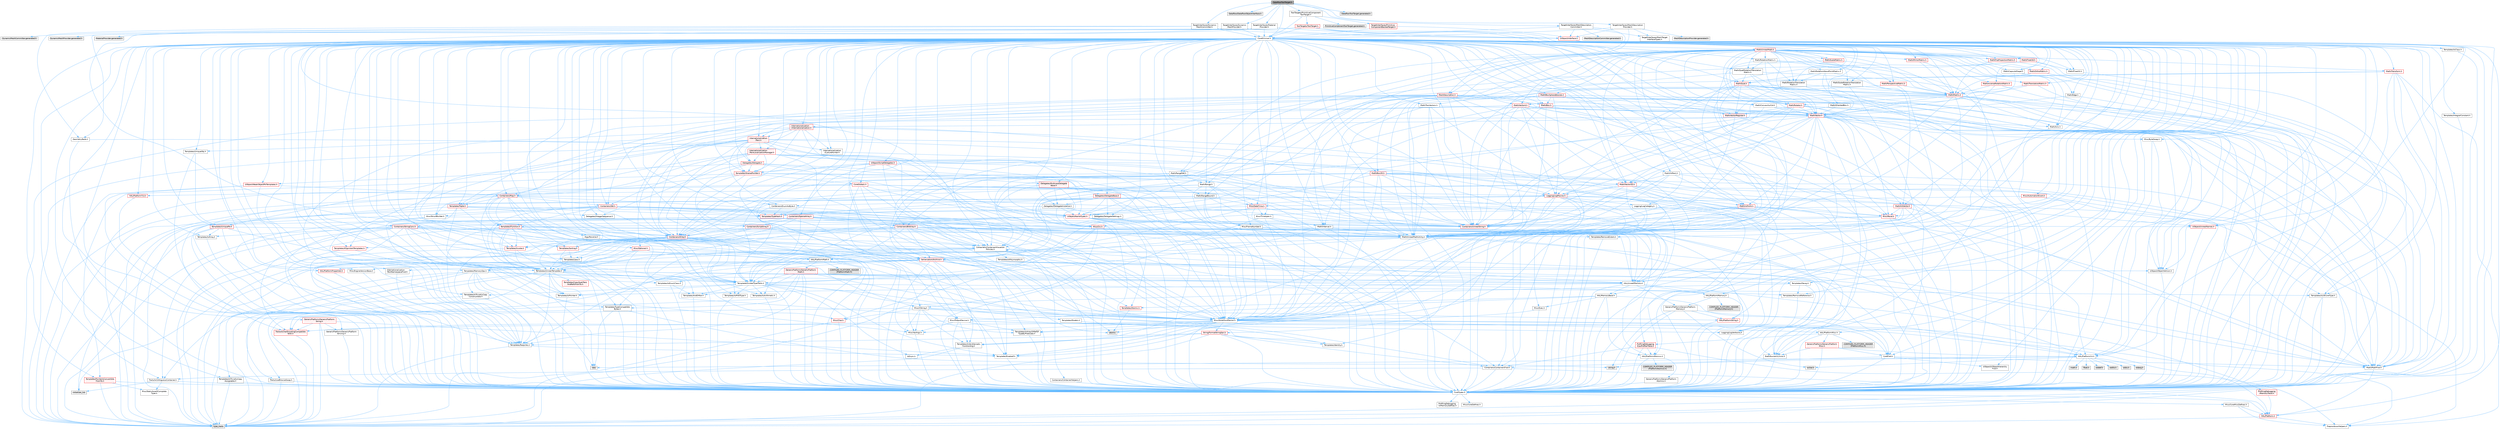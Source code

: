 digraph "DataflowToolTarget.h"
{
 // INTERACTIVE_SVG=YES
 // LATEX_PDF_SIZE
  bgcolor="transparent";
  edge [fontname=Helvetica,fontsize=10,labelfontname=Helvetica,labelfontsize=10];
  node [fontname=Helvetica,fontsize=10,shape=box,height=0.2,width=0.4];
  Node1 [id="Node000001",label="DataflowToolTarget.h",height=0.2,width=0.4,color="gray40", fillcolor="grey60", style="filled", fontcolor="black",tooltip=" "];
  Node1 -> Node2 [id="edge1_Node000001_Node000002",color="steelblue1",style="solid",tooltip=" "];
  Node2 [id="Node000002",label="CoreMinimal.h",height=0.2,width=0.4,color="grey40", fillcolor="white", style="filled",URL="$d7/d67/CoreMinimal_8h.html",tooltip=" "];
  Node2 -> Node3 [id="edge2_Node000002_Node000003",color="steelblue1",style="solid",tooltip=" "];
  Node3 [id="Node000003",label="CoreTypes.h",height=0.2,width=0.4,color="grey40", fillcolor="white", style="filled",URL="$dc/dec/CoreTypes_8h.html",tooltip=" "];
  Node3 -> Node4 [id="edge3_Node000003_Node000004",color="steelblue1",style="solid",tooltip=" "];
  Node4 [id="Node000004",label="HAL/Platform.h",height=0.2,width=0.4,color="red", fillcolor="#FFF0F0", style="filled",URL="$d9/dd0/Platform_8h.html",tooltip=" "];
  Node4 -> Node7 [id="edge4_Node000004_Node000007",color="steelblue1",style="solid",tooltip=" "];
  Node7 [id="Node000007",label="type_traits",height=0.2,width=0.4,color="grey60", fillcolor="#E0E0E0", style="filled",tooltip=" "];
  Node4 -> Node8 [id="edge5_Node000004_Node000008",color="steelblue1",style="solid",tooltip=" "];
  Node8 [id="Node000008",label="PreprocessorHelpers.h",height=0.2,width=0.4,color="grey40", fillcolor="white", style="filled",URL="$db/ddb/PreprocessorHelpers_8h.html",tooltip=" "];
  Node3 -> Node14 [id="edge6_Node000003_Node000014",color="steelblue1",style="solid",tooltip=" "];
  Node14 [id="Node000014",label="ProfilingDebugging\l/UMemoryDefines.h",height=0.2,width=0.4,color="grey40", fillcolor="white", style="filled",URL="$d2/da2/UMemoryDefines_8h.html",tooltip=" "];
  Node3 -> Node15 [id="edge7_Node000003_Node000015",color="steelblue1",style="solid",tooltip=" "];
  Node15 [id="Node000015",label="Misc/CoreMiscDefines.h",height=0.2,width=0.4,color="grey40", fillcolor="white", style="filled",URL="$da/d38/CoreMiscDefines_8h.html",tooltip=" "];
  Node15 -> Node4 [id="edge8_Node000015_Node000004",color="steelblue1",style="solid",tooltip=" "];
  Node15 -> Node8 [id="edge9_Node000015_Node000008",color="steelblue1",style="solid",tooltip=" "];
  Node3 -> Node16 [id="edge10_Node000003_Node000016",color="steelblue1",style="solid",tooltip=" "];
  Node16 [id="Node000016",label="Misc/CoreDefines.h",height=0.2,width=0.4,color="grey40", fillcolor="white", style="filled",URL="$d3/dd2/CoreDefines_8h.html",tooltip=" "];
  Node2 -> Node17 [id="edge11_Node000002_Node000017",color="steelblue1",style="solid",tooltip=" "];
  Node17 [id="Node000017",label="CoreFwd.h",height=0.2,width=0.4,color="grey40", fillcolor="white", style="filled",URL="$d1/d1e/CoreFwd_8h.html",tooltip=" "];
  Node17 -> Node3 [id="edge12_Node000017_Node000003",color="steelblue1",style="solid",tooltip=" "];
  Node17 -> Node18 [id="edge13_Node000017_Node000018",color="steelblue1",style="solid",tooltip=" "];
  Node18 [id="Node000018",label="Containers/ContainersFwd.h",height=0.2,width=0.4,color="grey40", fillcolor="white", style="filled",URL="$d4/d0a/ContainersFwd_8h.html",tooltip=" "];
  Node18 -> Node4 [id="edge14_Node000018_Node000004",color="steelblue1",style="solid",tooltip=" "];
  Node18 -> Node3 [id="edge15_Node000018_Node000003",color="steelblue1",style="solid",tooltip=" "];
  Node18 -> Node19 [id="edge16_Node000018_Node000019",color="steelblue1",style="solid",tooltip=" "];
  Node19 [id="Node000019",label="Traits/IsContiguousContainer.h",height=0.2,width=0.4,color="grey40", fillcolor="white", style="filled",URL="$d5/d3c/IsContiguousContainer_8h.html",tooltip=" "];
  Node19 -> Node3 [id="edge17_Node000019_Node000003",color="steelblue1",style="solid",tooltip=" "];
  Node19 -> Node20 [id="edge18_Node000019_Node000020",color="steelblue1",style="solid",tooltip=" "];
  Node20 [id="Node000020",label="Misc/StaticAssertComplete\lType.h",height=0.2,width=0.4,color="grey40", fillcolor="white", style="filled",URL="$d5/d4e/StaticAssertCompleteType_8h.html",tooltip=" "];
  Node19 -> Node21 [id="edge19_Node000019_Node000021",color="steelblue1",style="solid",tooltip=" "];
  Node21 [id="Node000021",label="initializer_list",height=0.2,width=0.4,color="grey60", fillcolor="#E0E0E0", style="filled",tooltip=" "];
  Node17 -> Node22 [id="edge20_Node000017_Node000022",color="steelblue1",style="solid",tooltip=" "];
  Node22 [id="Node000022",label="Math/MathFwd.h",height=0.2,width=0.4,color="grey40", fillcolor="white", style="filled",URL="$d2/d10/MathFwd_8h.html",tooltip=" "];
  Node22 -> Node4 [id="edge21_Node000022_Node000004",color="steelblue1",style="solid",tooltip=" "];
  Node17 -> Node23 [id="edge22_Node000017_Node000023",color="steelblue1",style="solid",tooltip=" "];
  Node23 [id="Node000023",label="UObject/UObjectHierarchy\lFwd.h",height=0.2,width=0.4,color="grey40", fillcolor="white", style="filled",URL="$d3/d13/UObjectHierarchyFwd_8h.html",tooltip=" "];
  Node2 -> Node23 [id="edge23_Node000002_Node000023",color="steelblue1",style="solid",tooltip=" "];
  Node2 -> Node18 [id="edge24_Node000002_Node000018",color="steelblue1",style="solid",tooltip=" "];
  Node2 -> Node24 [id="edge25_Node000002_Node000024",color="steelblue1",style="solid",tooltip=" "];
  Node24 [id="Node000024",label="Misc/VarArgs.h",height=0.2,width=0.4,color="grey40", fillcolor="white", style="filled",URL="$d5/d6f/VarArgs_8h.html",tooltip=" "];
  Node24 -> Node3 [id="edge26_Node000024_Node000003",color="steelblue1",style="solid",tooltip=" "];
  Node2 -> Node25 [id="edge27_Node000002_Node000025",color="steelblue1",style="solid",tooltip=" "];
  Node25 [id="Node000025",label="Logging/LogVerbosity.h",height=0.2,width=0.4,color="grey40", fillcolor="white", style="filled",URL="$d2/d8f/LogVerbosity_8h.html",tooltip=" "];
  Node25 -> Node3 [id="edge28_Node000025_Node000003",color="steelblue1",style="solid",tooltip=" "];
  Node2 -> Node26 [id="edge29_Node000002_Node000026",color="steelblue1",style="solid",tooltip=" "];
  Node26 [id="Node000026",label="Misc/OutputDevice.h",height=0.2,width=0.4,color="grey40", fillcolor="white", style="filled",URL="$d7/d32/OutputDevice_8h.html",tooltip=" "];
  Node26 -> Node17 [id="edge30_Node000026_Node000017",color="steelblue1",style="solid",tooltip=" "];
  Node26 -> Node3 [id="edge31_Node000026_Node000003",color="steelblue1",style="solid",tooltip=" "];
  Node26 -> Node25 [id="edge32_Node000026_Node000025",color="steelblue1",style="solid",tooltip=" "];
  Node26 -> Node24 [id="edge33_Node000026_Node000024",color="steelblue1",style="solid",tooltip=" "];
  Node26 -> Node27 [id="edge34_Node000026_Node000027",color="steelblue1",style="solid",tooltip=" "];
  Node27 [id="Node000027",label="Templates/IsArrayOrRefOf\lTypeByPredicate.h",height=0.2,width=0.4,color="grey40", fillcolor="white", style="filled",URL="$d6/da1/IsArrayOrRefOfTypeByPredicate_8h.html",tooltip=" "];
  Node27 -> Node3 [id="edge35_Node000027_Node000003",color="steelblue1",style="solid",tooltip=" "];
  Node26 -> Node28 [id="edge36_Node000026_Node000028",color="steelblue1",style="solid",tooltip=" "];
  Node28 [id="Node000028",label="Templates/IsValidVariadic\lFunctionArg.h",height=0.2,width=0.4,color="grey40", fillcolor="white", style="filled",URL="$d0/dc8/IsValidVariadicFunctionArg_8h.html",tooltip=" "];
  Node28 -> Node3 [id="edge37_Node000028_Node000003",color="steelblue1",style="solid",tooltip=" "];
  Node28 -> Node29 [id="edge38_Node000028_Node000029",color="steelblue1",style="solid",tooltip=" "];
  Node29 [id="Node000029",label="IsEnum.h",height=0.2,width=0.4,color="grey40", fillcolor="white", style="filled",URL="$d4/de5/IsEnum_8h.html",tooltip=" "];
  Node28 -> Node7 [id="edge39_Node000028_Node000007",color="steelblue1",style="solid",tooltip=" "];
  Node26 -> Node30 [id="edge40_Node000026_Node000030",color="steelblue1",style="solid",tooltip=" "];
  Node30 [id="Node000030",label="Traits/IsCharEncodingCompatible\lWith.h",height=0.2,width=0.4,color="red", fillcolor="#FFF0F0", style="filled",URL="$df/dd1/IsCharEncodingCompatibleWith_8h.html",tooltip=" "];
  Node30 -> Node7 [id="edge41_Node000030_Node000007",color="steelblue1",style="solid",tooltip=" "];
  Node2 -> Node32 [id="edge42_Node000002_Node000032",color="steelblue1",style="solid",tooltip=" "];
  Node32 [id="Node000032",label="HAL/PlatformCrt.h",height=0.2,width=0.4,color="grey40", fillcolor="white", style="filled",URL="$d8/d75/PlatformCrt_8h.html",tooltip=" "];
  Node32 -> Node33 [id="edge43_Node000032_Node000033",color="steelblue1",style="solid",tooltip=" "];
  Node33 [id="Node000033",label="new",height=0.2,width=0.4,color="grey60", fillcolor="#E0E0E0", style="filled",tooltip=" "];
  Node32 -> Node34 [id="edge44_Node000032_Node000034",color="steelblue1",style="solid",tooltip=" "];
  Node34 [id="Node000034",label="wchar.h",height=0.2,width=0.4,color="grey60", fillcolor="#E0E0E0", style="filled",tooltip=" "];
  Node32 -> Node35 [id="edge45_Node000032_Node000035",color="steelblue1",style="solid",tooltip=" "];
  Node35 [id="Node000035",label="stddef.h",height=0.2,width=0.4,color="grey60", fillcolor="#E0E0E0", style="filled",tooltip=" "];
  Node32 -> Node36 [id="edge46_Node000032_Node000036",color="steelblue1",style="solid",tooltip=" "];
  Node36 [id="Node000036",label="stdlib.h",height=0.2,width=0.4,color="grey60", fillcolor="#E0E0E0", style="filled",tooltip=" "];
  Node32 -> Node37 [id="edge47_Node000032_Node000037",color="steelblue1",style="solid",tooltip=" "];
  Node37 [id="Node000037",label="stdio.h",height=0.2,width=0.4,color="grey60", fillcolor="#E0E0E0", style="filled",tooltip=" "];
  Node32 -> Node38 [id="edge48_Node000032_Node000038",color="steelblue1",style="solid",tooltip=" "];
  Node38 [id="Node000038",label="stdarg.h",height=0.2,width=0.4,color="grey60", fillcolor="#E0E0E0", style="filled",tooltip=" "];
  Node32 -> Node39 [id="edge49_Node000032_Node000039",color="steelblue1",style="solid",tooltip=" "];
  Node39 [id="Node000039",label="math.h",height=0.2,width=0.4,color="grey60", fillcolor="#E0E0E0", style="filled",tooltip=" "];
  Node32 -> Node40 [id="edge50_Node000032_Node000040",color="steelblue1",style="solid",tooltip=" "];
  Node40 [id="Node000040",label="float.h",height=0.2,width=0.4,color="grey60", fillcolor="#E0E0E0", style="filled",tooltip=" "];
  Node32 -> Node41 [id="edge51_Node000032_Node000041",color="steelblue1",style="solid",tooltip=" "];
  Node41 [id="Node000041",label="string.h",height=0.2,width=0.4,color="grey60", fillcolor="#E0E0E0", style="filled",tooltip=" "];
  Node2 -> Node42 [id="edge52_Node000002_Node000042",color="steelblue1",style="solid",tooltip=" "];
  Node42 [id="Node000042",label="HAL/PlatformMisc.h",height=0.2,width=0.4,color="grey40", fillcolor="white", style="filled",URL="$d0/df5/PlatformMisc_8h.html",tooltip=" "];
  Node42 -> Node3 [id="edge53_Node000042_Node000003",color="steelblue1",style="solid",tooltip=" "];
  Node42 -> Node43 [id="edge54_Node000042_Node000043",color="steelblue1",style="solid",tooltip=" "];
  Node43 [id="Node000043",label="GenericPlatform/GenericPlatform\lMisc.h",height=0.2,width=0.4,color="red", fillcolor="#FFF0F0", style="filled",URL="$db/d9a/GenericPlatformMisc_8h.html",tooltip=" "];
  Node43 -> Node17 [id="edge55_Node000043_Node000017",color="steelblue1",style="solid",tooltip=" "];
  Node43 -> Node3 [id="edge56_Node000043_Node000003",color="steelblue1",style="solid",tooltip=" "];
  Node43 -> Node32 [id="edge57_Node000043_Node000032",color="steelblue1",style="solid",tooltip=" "];
  Node43 -> Node47 [id="edge58_Node000043_Node000047",color="steelblue1",style="solid",tooltip=" "];
  Node47 [id="Node000047",label="Math/NumericLimits.h",height=0.2,width=0.4,color="grey40", fillcolor="white", style="filled",URL="$df/d1b/NumericLimits_8h.html",tooltip=" "];
  Node47 -> Node3 [id="edge59_Node000047_Node000003",color="steelblue1",style="solid",tooltip=" "];
  Node42 -> Node52 [id="edge60_Node000042_Node000052",color="steelblue1",style="solid",tooltip=" "];
  Node52 [id="Node000052",label="COMPILED_PLATFORM_HEADER\l(PlatformMisc.h)",height=0.2,width=0.4,color="grey60", fillcolor="#E0E0E0", style="filled",tooltip=" "];
  Node42 -> Node53 [id="edge61_Node000042_Node000053",color="steelblue1",style="solid",tooltip=" "];
  Node53 [id="Node000053",label="ProfilingDebugging\l/CpuProfilerTrace.h",height=0.2,width=0.4,color="red", fillcolor="#FFF0F0", style="filled",URL="$da/dcb/CpuProfilerTrace_8h.html",tooltip=" "];
  Node53 -> Node3 [id="edge62_Node000053_Node000003",color="steelblue1",style="solid",tooltip=" "];
  Node53 -> Node18 [id="edge63_Node000053_Node000018",color="steelblue1",style="solid",tooltip=" "];
  Node53 -> Node54 [id="edge64_Node000053_Node000054",color="steelblue1",style="solid",tooltip=" "];
  Node54 [id="Node000054",label="HAL/PlatformAtomics.h",height=0.2,width=0.4,color="grey40", fillcolor="white", style="filled",URL="$d3/d36/PlatformAtomics_8h.html",tooltip=" "];
  Node54 -> Node3 [id="edge65_Node000054_Node000003",color="steelblue1",style="solid",tooltip=" "];
  Node54 -> Node55 [id="edge66_Node000054_Node000055",color="steelblue1",style="solid",tooltip=" "];
  Node55 [id="Node000055",label="GenericPlatform/GenericPlatform\lAtomics.h",height=0.2,width=0.4,color="grey40", fillcolor="white", style="filled",URL="$da/d72/GenericPlatformAtomics_8h.html",tooltip=" "];
  Node55 -> Node3 [id="edge67_Node000055_Node000003",color="steelblue1",style="solid",tooltip=" "];
  Node54 -> Node56 [id="edge68_Node000054_Node000056",color="steelblue1",style="solid",tooltip=" "];
  Node56 [id="Node000056",label="COMPILED_PLATFORM_HEADER\l(PlatformAtomics.h)",height=0.2,width=0.4,color="grey60", fillcolor="#E0E0E0", style="filled",tooltip=" "];
  Node53 -> Node8 [id="edge69_Node000053_Node000008",color="steelblue1",style="solid",tooltip=" "];
  Node2 -> Node61 [id="edge70_Node000002_Node000061",color="steelblue1",style="solid",tooltip=" "];
  Node61 [id="Node000061",label="Misc/AssertionMacros.h",height=0.2,width=0.4,color="grey40", fillcolor="white", style="filled",URL="$d0/dfa/AssertionMacros_8h.html",tooltip=" "];
  Node61 -> Node3 [id="edge71_Node000061_Node000003",color="steelblue1",style="solid",tooltip=" "];
  Node61 -> Node4 [id="edge72_Node000061_Node000004",color="steelblue1",style="solid",tooltip=" "];
  Node61 -> Node42 [id="edge73_Node000061_Node000042",color="steelblue1",style="solid",tooltip=" "];
  Node61 -> Node8 [id="edge74_Node000061_Node000008",color="steelblue1",style="solid",tooltip=" "];
  Node61 -> Node62 [id="edge75_Node000061_Node000062",color="steelblue1",style="solid",tooltip=" "];
  Node62 [id="Node000062",label="Templates/EnableIf.h",height=0.2,width=0.4,color="grey40", fillcolor="white", style="filled",URL="$d7/d60/EnableIf_8h.html",tooltip=" "];
  Node62 -> Node3 [id="edge76_Node000062_Node000003",color="steelblue1",style="solid",tooltip=" "];
  Node61 -> Node27 [id="edge77_Node000061_Node000027",color="steelblue1",style="solid",tooltip=" "];
  Node61 -> Node28 [id="edge78_Node000061_Node000028",color="steelblue1",style="solid",tooltip=" "];
  Node61 -> Node30 [id="edge79_Node000061_Node000030",color="steelblue1",style="solid",tooltip=" "];
  Node61 -> Node24 [id="edge80_Node000061_Node000024",color="steelblue1",style="solid",tooltip=" "];
  Node61 -> Node63 [id="edge81_Node000061_Node000063",color="steelblue1",style="solid",tooltip=" "];
  Node63 [id="Node000063",label="String/FormatStringSan.h",height=0.2,width=0.4,color="red", fillcolor="#FFF0F0", style="filled",URL="$d3/d8b/FormatStringSan_8h.html",tooltip=" "];
  Node63 -> Node7 [id="edge82_Node000063_Node000007",color="steelblue1",style="solid",tooltip=" "];
  Node63 -> Node3 [id="edge83_Node000063_Node000003",color="steelblue1",style="solid",tooltip=" "];
  Node63 -> Node64 [id="edge84_Node000063_Node000064",color="steelblue1",style="solid",tooltip=" "];
  Node64 [id="Node000064",label="Templates/Requires.h",height=0.2,width=0.4,color="grey40", fillcolor="white", style="filled",URL="$dc/d96/Requires_8h.html",tooltip=" "];
  Node64 -> Node62 [id="edge85_Node000064_Node000062",color="steelblue1",style="solid",tooltip=" "];
  Node64 -> Node7 [id="edge86_Node000064_Node000007",color="steelblue1",style="solid",tooltip=" "];
  Node63 -> Node65 [id="edge87_Node000063_Node000065",color="steelblue1",style="solid",tooltip=" "];
  Node65 [id="Node000065",label="Templates/Identity.h",height=0.2,width=0.4,color="grey40", fillcolor="white", style="filled",URL="$d0/dd5/Identity_8h.html",tooltip=" "];
  Node63 -> Node28 [id="edge88_Node000063_Node000028",color="steelblue1",style="solid",tooltip=" "];
  Node63 -> Node18 [id="edge89_Node000063_Node000018",color="steelblue1",style="solid",tooltip=" "];
  Node61 -> Node69 [id="edge90_Node000061_Node000069",color="steelblue1",style="solid",tooltip=" "];
  Node69 [id="Node000069",label="atomic",height=0.2,width=0.4,color="grey60", fillcolor="#E0E0E0", style="filled",tooltip=" "];
  Node2 -> Node70 [id="edge91_Node000002_Node000070",color="steelblue1",style="solid",tooltip=" "];
  Node70 [id="Node000070",label="Templates/IsPointer.h",height=0.2,width=0.4,color="grey40", fillcolor="white", style="filled",URL="$d7/d05/IsPointer_8h.html",tooltip=" "];
  Node70 -> Node3 [id="edge92_Node000070_Node000003",color="steelblue1",style="solid",tooltip=" "];
  Node2 -> Node71 [id="edge93_Node000002_Node000071",color="steelblue1",style="solid",tooltip=" "];
  Node71 [id="Node000071",label="HAL/PlatformMemory.h",height=0.2,width=0.4,color="grey40", fillcolor="white", style="filled",URL="$de/d68/PlatformMemory_8h.html",tooltip=" "];
  Node71 -> Node3 [id="edge94_Node000071_Node000003",color="steelblue1",style="solid",tooltip=" "];
  Node71 -> Node72 [id="edge95_Node000071_Node000072",color="steelblue1",style="solid",tooltip=" "];
  Node72 [id="Node000072",label="GenericPlatform/GenericPlatform\lMemory.h",height=0.2,width=0.4,color="grey40", fillcolor="white", style="filled",URL="$dd/d22/GenericPlatformMemory_8h.html",tooltip=" "];
  Node72 -> Node17 [id="edge96_Node000072_Node000017",color="steelblue1",style="solid",tooltip=" "];
  Node72 -> Node3 [id="edge97_Node000072_Node000003",color="steelblue1",style="solid",tooltip=" "];
  Node72 -> Node73 [id="edge98_Node000072_Node000073",color="steelblue1",style="solid",tooltip=" "];
  Node73 [id="Node000073",label="HAL/PlatformString.h",height=0.2,width=0.4,color="red", fillcolor="#FFF0F0", style="filled",URL="$db/db5/PlatformString_8h.html",tooltip=" "];
  Node73 -> Node3 [id="edge99_Node000073_Node000003",color="steelblue1",style="solid",tooltip=" "];
  Node72 -> Node41 [id="edge100_Node000072_Node000041",color="steelblue1",style="solid",tooltip=" "];
  Node72 -> Node34 [id="edge101_Node000072_Node000034",color="steelblue1",style="solid",tooltip=" "];
  Node71 -> Node75 [id="edge102_Node000071_Node000075",color="steelblue1",style="solid",tooltip=" "];
  Node75 [id="Node000075",label="COMPILED_PLATFORM_HEADER\l(PlatformMemory.h)",height=0.2,width=0.4,color="grey60", fillcolor="#E0E0E0", style="filled",tooltip=" "];
  Node2 -> Node54 [id="edge103_Node000002_Node000054",color="steelblue1",style="solid",tooltip=" "];
  Node2 -> Node76 [id="edge104_Node000002_Node000076",color="steelblue1",style="solid",tooltip=" "];
  Node76 [id="Node000076",label="Misc/Exec.h",height=0.2,width=0.4,color="grey40", fillcolor="white", style="filled",URL="$de/ddb/Exec_8h.html",tooltip=" "];
  Node76 -> Node3 [id="edge105_Node000076_Node000003",color="steelblue1",style="solid",tooltip=" "];
  Node76 -> Node61 [id="edge106_Node000076_Node000061",color="steelblue1",style="solid",tooltip=" "];
  Node2 -> Node77 [id="edge107_Node000002_Node000077",color="steelblue1",style="solid",tooltip=" "];
  Node77 [id="Node000077",label="HAL/MemoryBase.h",height=0.2,width=0.4,color="grey40", fillcolor="white", style="filled",URL="$d6/d9f/MemoryBase_8h.html",tooltip=" "];
  Node77 -> Node3 [id="edge108_Node000077_Node000003",color="steelblue1",style="solid",tooltip=" "];
  Node77 -> Node54 [id="edge109_Node000077_Node000054",color="steelblue1",style="solid",tooltip=" "];
  Node77 -> Node32 [id="edge110_Node000077_Node000032",color="steelblue1",style="solid",tooltip=" "];
  Node77 -> Node76 [id="edge111_Node000077_Node000076",color="steelblue1",style="solid",tooltip=" "];
  Node77 -> Node26 [id="edge112_Node000077_Node000026",color="steelblue1",style="solid",tooltip=" "];
  Node77 -> Node78 [id="edge113_Node000077_Node000078",color="steelblue1",style="solid",tooltip=" "];
  Node78 [id="Node000078",label="Templates/Atomic.h",height=0.2,width=0.4,color="red", fillcolor="#FFF0F0", style="filled",URL="$d3/d91/Atomic_8h.html",tooltip=" "];
  Node78 -> Node69 [id="edge114_Node000078_Node000069",color="steelblue1",style="solid",tooltip=" "];
  Node2 -> Node87 [id="edge115_Node000002_Node000087",color="steelblue1",style="solid",tooltip=" "];
  Node87 [id="Node000087",label="HAL/UnrealMemory.h",height=0.2,width=0.4,color="grey40", fillcolor="white", style="filled",URL="$d9/d96/UnrealMemory_8h.html",tooltip=" "];
  Node87 -> Node3 [id="edge116_Node000087_Node000003",color="steelblue1",style="solid",tooltip=" "];
  Node87 -> Node72 [id="edge117_Node000087_Node000072",color="steelblue1",style="solid",tooltip=" "];
  Node87 -> Node77 [id="edge118_Node000087_Node000077",color="steelblue1",style="solid",tooltip=" "];
  Node87 -> Node71 [id="edge119_Node000087_Node000071",color="steelblue1",style="solid",tooltip=" "];
  Node87 -> Node88 [id="edge120_Node000087_Node000088",color="steelblue1",style="solid",tooltip=" "];
  Node88 [id="Node000088",label="ProfilingDebugging\l/MemoryTrace.h",height=0.2,width=0.4,color="red", fillcolor="#FFF0F0", style="filled",URL="$da/dd7/MemoryTrace_8h.html",tooltip=" "];
  Node88 -> Node4 [id="edge121_Node000088_Node000004",color="steelblue1",style="solid",tooltip=" "];
  Node87 -> Node70 [id="edge122_Node000087_Node000070",color="steelblue1",style="solid",tooltip=" "];
  Node2 -> Node89 [id="edge123_Node000002_Node000089",color="steelblue1",style="solid",tooltip=" "];
  Node89 [id="Node000089",label="Templates/IsArithmetic.h",height=0.2,width=0.4,color="grey40", fillcolor="white", style="filled",URL="$d2/d5d/IsArithmetic_8h.html",tooltip=" "];
  Node89 -> Node3 [id="edge124_Node000089_Node000003",color="steelblue1",style="solid",tooltip=" "];
  Node2 -> Node83 [id="edge125_Node000002_Node000083",color="steelblue1",style="solid",tooltip=" "];
  Node83 [id="Node000083",label="Templates/AndOrNot.h",height=0.2,width=0.4,color="grey40", fillcolor="white", style="filled",URL="$db/d0a/AndOrNot_8h.html",tooltip=" "];
  Node83 -> Node3 [id="edge126_Node000083_Node000003",color="steelblue1",style="solid",tooltip=" "];
  Node2 -> Node90 [id="edge127_Node000002_Node000090",color="steelblue1",style="solid",tooltip=" "];
  Node90 [id="Node000090",label="Templates/IsPODType.h",height=0.2,width=0.4,color="grey40", fillcolor="white", style="filled",URL="$d7/db1/IsPODType_8h.html",tooltip=" "];
  Node90 -> Node3 [id="edge128_Node000090_Node000003",color="steelblue1",style="solid",tooltip=" "];
  Node2 -> Node91 [id="edge129_Node000002_Node000091",color="steelblue1",style="solid",tooltip=" "];
  Node91 [id="Node000091",label="Templates/IsUECoreType.h",height=0.2,width=0.4,color="grey40", fillcolor="white", style="filled",URL="$d1/db8/IsUECoreType_8h.html",tooltip=" "];
  Node91 -> Node3 [id="edge130_Node000091_Node000003",color="steelblue1",style="solid",tooltip=" "];
  Node91 -> Node7 [id="edge131_Node000091_Node000007",color="steelblue1",style="solid",tooltip=" "];
  Node2 -> Node84 [id="edge132_Node000002_Node000084",color="steelblue1",style="solid",tooltip=" "];
  Node84 [id="Node000084",label="Templates/IsTriviallyCopy\lConstructible.h",height=0.2,width=0.4,color="grey40", fillcolor="white", style="filled",URL="$d3/d78/IsTriviallyCopyConstructible_8h.html",tooltip=" "];
  Node84 -> Node3 [id="edge133_Node000084_Node000003",color="steelblue1",style="solid",tooltip=" "];
  Node84 -> Node7 [id="edge134_Node000084_Node000007",color="steelblue1",style="solid",tooltip=" "];
  Node2 -> Node92 [id="edge135_Node000002_Node000092",color="steelblue1",style="solid",tooltip=" "];
  Node92 [id="Node000092",label="Templates/UnrealTypeTraits.h",height=0.2,width=0.4,color="grey40", fillcolor="white", style="filled",URL="$d2/d2d/UnrealTypeTraits_8h.html",tooltip=" "];
  Node92 -> Node3 [id="edge136_Node000092_Node000003",color="steelblue1",style="solid",tooltip=" "];
  Node92 -> Node70 [id="edge137_Node000092_Node000070",color="steelblue1",style="solid",tooltip=" "];
  Node92 -> Node61 [id="edge138_Node000092_Node000061",color="steelblue1",style="solid",tooltip=" "];
  Node92 -> Node83 [id="edge139_Node000092_Node000083",color="steelblue1",style="solid",tooltip=" "];
  Node92 -> Node62 [id="edge140_Node000092_Node000062",color="steelblue1",style="solid",tooltip=" "];
  Node92 -> Node89 [id="edge141_Node000092_Node000089",color="steelblue1",style="solid",tooltip=" "];
  Node92 -> Node29 [id="edge142_Node000092_Node000029",color="steelblue1",style="solid",tooltip=" "];
  Node92 -> Node93 [id="edge143_Node000092_Node000093",color="steelblue1",style="solid",tooltip=" "];
  Node93 [id="Node000093",label="Templates/Models.h",height=0.2,width=0.4,color="grey40", fillcolor="white", style="filled",URL="$d3/d0c/Models_8h.html",tooltip=" "];
  Node93 -> Node65 [id="edge144_Node000093_Node000065",color="steelblue1",style="solid",tooltip=" "];
  Node92 -> Node90 [id="edge145_Node000092_Node000090",color="steelblue1",style="solid",tooltip=" "];
  Node92 -> Node91 [id="edge146_Node000092_Node000091",color="steelblue1",style="solid",tooltip=" "];
  Node92 -> Node84 [id="edge147_Node000092_Node000084",color="steelblue1",style="solid",tooltip=" "];
  Node2 -> Node62 [id="edge148_Node000002_Node000062",color="steelblue1",style="solid",tooltip=" "];
  Node2 -> Node94 [id="edge149_Node000002_Node000094",color="steelblue1",style="solid",tooltip=" "];
  Node94 [id="Node000094",label="Templates/RemoveReference.h",height=0.2,width=0.4,color="grey40", fillcolor="white", style="filled",URL="$da/dbe/RemoveReference_8h.html",tooltip=" "];
  Node94 -> Node3 [id="edge150_Node000094_Node000003",color="steelblue1",style="solid",tooltip=" "];
  Node2 -> Node95 [id="edge151_Node000002_Node000095",color="steelblue1",style="solid",tooltip=" "];
  Node95 [id="Node000095",label="Templates/IntegralConstant.h",height=0.2,width=0.4,color="grey40", fillcolor="white", style="filled",URL="$db/d1b/IntegralConstant_8h.html",tooltip=" "];
  Node95 -> Node3 [id="edge152_Node000095_Node000003",color="steelblue1",style="solid",tooltip=" "];
  Node2 -> Node96 [id="edge153_Node000002_Node000096",color="steelblue1",style="solid",tooltip=" "];
  Node96 [id="Node000096",label="Templates/IsClass.h",height=0.2,width=0.4,color="grey40", fillcolor="white", style="filled",URL="$db/dcb/IsClass_8h.html",tooltip=" "];
  Node96 -> Node3 [id="edge154_Node000096_Node000003",color="steelblue1",style="solid",tooltip=" "];
  Node2 -> Node97 [id="edge155_Node000002_Node000097",color="steelblue1",style="solid",tooltip=" "];
  Node97 [id="Node000097",label="Templates/TypeCompatible\lBytes.h",height=0.2,width=0.4,color="grey40", fillcolor="white", style="filled",URL="$df/d0a/TypeCompatibleBytes_8h.html",tooltip=" "];
  Node97 -> Node3 [id="edge156_Node000097_Node000003",color="steelblue1",style="solid",tooltip=" "];
  Node97 -> Node41 [id="edge157_Node000097_Node000041",color="steelblue1",style="solid",tooltip=" "];
  Node97 -> Node33 [id="edge158_Node000097_Node000033",color="steelblue1",style="solid",tooltip=" "];
  Node97 -> Node7 [id="edge159_Node000097_Node000007",color="steelblue1",style="solid",tooltip=" "];
  Node2 -> Node19 [id="edge160_Node000002_Node000019",color="steelblue1",style="solid",tooltip=" "];
  Node2 -> Node98 [id="edge161_Node000002_Node000098",color="steelblue1",style="solid",tooltip=" "];
  Node98 [id="Node000098",label="Templates/UnrealTemplate.h",height=0.2,width=0.4,color="grey40", fillcolor="white", style="filled",URL="$d4/d24/UnrealTemplate_8h.html",tooltip=" "];
  Node98 -> Node3 [id="edge162_Node000098_Node000003",color="steelblue1",style="solid",tooltip=" "];
  Node98 -> Node70 [id="edge163_Node000098_Node000070",color="steelblue1",style="solid",tooltip=" "];
  Node98 -> Node87 [id="edge164_Node000098_Node000087",color="steelblue1",style="solid",tooltip=" "];
  Node98 -> Node99 [id="edge165_Node000098_Node000099",color="steelblue1",style="solid",tooltip=" "];
  Node99 [id="Node000099",label="Templates/CopyQualifiers\lAndRefsFromTo.h",height=0.2,width=0.4,color="red", fillcolor="#FFF0F0", style="filled",URL="$d3/db3/CopyQualifiersAndRefsFromTo_8h.html",tooltip=" "];
  Node98 -> Node92 [id="edge166_Node000098_Node000092",color="steelblue1",style="solid",tooltip=" "];
  Node98 -> Node94 [id="edge167_Node000098_Node000094",color="steelblue1",style="solid",tooltip=" "];
  Node98 -> Node64 [id="edge168_Node000098_Node000064",color="steelblue1",style="solid",tooltip=" "];
  Node98 -> Node97 [id="edge169_Node000098_Node000097",color="steelblue1",style="solid",tooltip=" "];
  Node98 -> Node65 [id="edge170_Node000098_Node000065",color="steelblue1",style="solid",tooltip=" "];
  Node98 -> Node19 [id="edge171_Node000098_Node000019",color="steelblue1",style="solid",tooltip=" "];
  Node98 -> Node101 [id="edge172_Node000098_Node000101",color="steelblue1",style="solid",tooltip=" "];
  Node101 [id="Node000101",label="Traits/UseBitwiseSwap.h",height=0.2,width=0.4,color="grey40", fillcolor="white", style="filled",URL="$db/df3/UseBitwiseSwap_8h.html",tooltip=" "];
  Node101 -> Node3 [id="edge173_Node000101_Node000003",color="steelblue1",style="solid",tooltip=" "];
  Node101 -> Node7 [id="edge174_Node000101_Node000007",color="steelblue1",style="solid",tooltip=" "];
  Node98 -> Node7 [id="edge175_Node000098_Node000007",color="steelblue1",style="solid",tooltip=" "];
  Node2 -> Node47 [id="edge176_Node000002_Node000047",color="steelblue1",style="solid",tooltip=" "];
  Node2 -> Node102 [id="edge177_Node000002_Node000102",color="steelblue1",style="solid",tooltip=" "];
  Node102 [id="Node000102",label="HAL/PlatformMath.h",height=0.2,width=0.4,color="grey40", fillcolor="white", style="filled",URL="$dc/d53/PlatformMath_8h.html",tooltip=" "];
  Node102 -> Node3 [id="edge178_Node000102_Node000003",color="steelblue1",style="solid",tooltip=" "];
  Node102 -> Node103 [id="edge179_Node000102_Node000103",color="steelblue1",style="solid",tooltip=" "];
  Node103 [id="Node000103",label="GenericPlatform/GenericPlatform\lMath.h",height=0.2,width=0.4,color="red", fillcolor="#FFF0F0", style="filled",URL="$d5/d79/GenericPlatformMath_8h.html",tooltip=" "];
  Node103 -> Node3 [id="edge180_Node000103_Node000003",color="steelblue1",style="solid",tooltip=" "];
  Node103 -> Node18 [id="edge181_Node000103_Node000018",color="steelblue1",style="solid",tooltip=" "];
  Node103 -> Node32 [id="edge182_Node000103_Node000032",color="steelblue1",style="solid",tooltip=" "];
  Node103 -> Node83 [id="edge183_Node000103_Node000083",color="steelblue1",style="solid",tooltip=" "];
  Node103 -> Node104 [id="edge184_Node000103_Node000104",color="steelblue1",style="solid",tooltip=" "];
  Node104 [id="Node000104",label="Templates/Decay.h",height=0.2,width=0.4,color="grey40", fillcolor="white", style="filled",URL="$dd/d0f/Decay_8h.html",tooltip=" "];
  Node104 -> Node3 [id="edge185_Node000104_Node000003",color="steelblue1",style="solid",tooltip=" "];
  Node104 -> Node94 [id="edge186_Node000104_Node000094",color="steelblue1",style="solid",tooltip=" "];
  Node104 -> Node7 [id="edge187_Node000104_Node000007",color="steelblue1",style="solid",tooltip=" "];
  Node103 -> Node92 [id="edge188_Node000103_Node000092",color="steelblue1",style="solid",tooltip=" "];
  Node103 -> Node64 [id="edge189_Node000103_Node000064",color="steelblue1",style="solid",tooltip=" "];
  Node103 -> Node97 [id="edge190_Node000103_Node000097",color="steelblue1",style="solid",tooltip=" "];
  Node103 -> Node7 [id="edge191_Node000103_Node000007",color="steelblue1",style="solid",tooltip=" "];
  Node102 -> Node109 [id="edge192_Node000102_Node000109",color="steelblue1",style="solid",tooltip=" "];
  Node109 [id="Node000109",label="COMPILED_PLATFORM_HEADER\l(PlatformMath.h)",height=0.2,width=0.4,color="grey60", fillcolor="#E0E0E0", style="filled",tooltip=" "];
  Node2 -> Node85 [id="edge193_Node000002_Node000085",color="steelblue1",style="solid",tooltip=" "];
  Node85 [id="Node000085",label="Templates/IsTriviallyCopy\lAssignable.h",height=0.2,width=0.4,color="grey40", fillcolor="white", style="filled",URL="$d2/df2/IsTriviallyCopyAssignable_8h.html",tooltip=" "];
  Node85 -> Node3 [id="edge194_Node000085_Node000003",color="steelblue1",style="solid",tooltip=" "];
  Node85 -> Node7 [id="edge195_Node000085_Node000007",color="steelblue1",style="solid",tooltip=" "];
  Node2 -> Node110 [id="edge196_Node000002_Node000110",color="steelblue1",style="solid",tooltip=" "];
  Node110 [id="Node000110",label="Templates/MemoryOps.h",height=0.2,width=0.4,color="grey40", fillcolor="white", style="filled",URL="$db/dea/MemoryOps_8h.html",tooltip=" "];
  Node110 -> Node3 [id="edge197_Node000110_Node000003",color="steelblue1",style="solid",tooltip=" "];
  Node110 -> Node87 [id="edge198_Node000110_Node000087",color="steelblue1",style="solid",tooltip=" "];
  Node110 -> Node85 [id="edge199_Node000110_Node000085",color="steelblue1",style="solid",tooltip=" "];
  Node110 -> Node84 [id="edge200_Node000110_Node000084",color="steelblue1",style="solid",tooltip=" "];
  Node110 -> Node64 [id="edge201_Node000110_Node000064",color="steelblue1",style="solid",tooltip=" "];
  Node110 -> Node92 [id="edge202_Node000110_Node000092",color="steelblue1",style="solid",tooltip=" "];
  Node110 -> Node101 [id="edge203_Node000110_Node000101",color="steelblue1",style="solid",tooltip=" "];
  Node110 -> Node33 [id="edge204_Node000110_Node000033",color="steelblue1",style="solid",tooltip=" "];
  Node110 -> Node7 [id="edge205_Node000110_Node000007",color="steelblue1",style="solid",tooltip=" "];
  Node2 -> Node111 [id="edge206_Node000002_Node000111",color="steelblue1",style="solid",tooltip=" "];
  Node111 [id="Node000111",label="Containers/ContainerAllocation\lPolicies.h",height=0.2,width=0.4,color="grey40", fillcolor="white", style="filled",URL="$d7/dff/ContainerAllocationPolicies_8h.html",tooltip=" "];
  Node111 -> Node3 [id="edge207_Node000111_Node000003",color="steelblue1",style="solid",tooltip=" "];
  Node111 -> Node112 [id="edge208_Node000111_Node000112",color="steelblue1",style="solid",tooltip=" "];
  Node112 [id="Node000112",label="Containers/ContainerHelpers.h",height=0.2,width=0.4,color="grey40", fillcolor="white", style="filled",URL="$d7/d33/ContainerHelpers_8h.html",tooltip=" "];
  Node112 -> Node3 [id="edge209_Node000112_Node000003",color="steelblue1",style="solid",tooltip=" "];
  Node111 -> Node111 [id="edge210_Node000111_Node000111",color="steelblue1",style="solid",tooltip=" "];
  Node111 -> Node102 [id="edge211_Node000111_Node000102",color="steelblue1",style="solid",tooltip=" "];
  Node111 -> Node87 [id="edge212_Node000111_Node000087",color="steelblue1",style="solid",tooltip=" "];
  Node111 -> Node47 [id="edge213_Node000111_Node000047",color="steelblue1",style="solid",tooltip=" "];
  Node111 -> Node61 [id="edge214_Node000111_Node000061",color="steelblue1",style="solid",tooltip=" "];
  Node111 -> Node113 [id="edge215_Node000111_Node000113",color="steelblue1",style="solid",tooltip=" "];
  Node113 [id="Node000113",label="Templates/IsPolymorphic.h",height=0.2,width=0.4,color="grey40", fillcolor="white", style="filled",URL="$dc/d20/IsPolymorphic_8h.html",tooltip=" "];
  Node111 -> Node110 [id="edge216_Node000111_Node000110",color="steelblue1",style="solid",tooltip=" "];
  Node111 -> Node97 [id="edge217_Node000111_Node000097",color="steelblue1",style="solid",tooltip=" "];
  Node111 -> Node7 [id="edge218_Node000111_Node000007",color="steelblue1",style="solid",tooltip=" "];
  Node2 -> Node114 [id="edge219_Node000002_Node000114",color="steelblue1",style="solid",tooltip=" "];
  Node114 [id="Node000114",label="Templates/IsEnumClass.h",height=0.2,width=0.4,color="grey40", fillcolor="white", style="filled",URL="$d7/d15/IsEnumClass_8h.html",tooltip=" "];
  Node114 -> Node3 [id="edge220_Node000114_Node000003",color="steelblue1",style="solid",tooltip=" "];
  Node114 -> Node83 [id="edge221_Node000114_Node000083",color="steelblue1",style="solid",tooltip=" "];
  Node2 -> Node115 [id="edge222_Node000002_Node000115",color="steelblue1",style="solid",tooltip=" "];
  Node115 [id="Node000115",label="HAL/PlatformProperties.h",height=0.2,width=0.4,color="red", fillcolor="#FFF0F0", style="filled",URL="$d9/db0/PlatformProperties_8h.html",tooltip=" "];
  Node115 -> Node3 [id="edge223_Node000115_Node000003",color="steelblue1",style="solid",tooltip=" "];
  Node2 -> Node118 [id="edge224_Node000002_Node000118",color="steelblue1",style="solid",tooltip=" "];
  Node118 [id="Node000118",label="Misc/EngineVersionBase.h",height=0.2,width=0.4,color="grey40", fillcolor="white", style="filled",URL="$d5/d2b/EngineVersionBase_8h.html",tooltip=" "];
  Node118 -> Node3 [id="edge225_Node000118_Node000003",color="steelblue1",style="solid",tooltip=" "];
  Node2 -> Node119 [id="edge226_Node000002_Node000119",color="steelblue1",style="solid",tooltip=" "];
  Node119 [id="Node000119",label="Internationalization\l/TextNamespaceFwd.h",height=0.2,width=0.4,color="grey40", fillcolor="white", style="filled",URL="$d8/d97/TextNamespaceFwd_8h.html",tooltip=" "];
  Node119 -> Node3 [id="edge227_Node000119_Node000003",color="steelblue1",style="solid",tooltip=" "];
  Node2 -> Node120 [id="edge228_Node000002_Node000120",color="steelblue1",style="solid",tooltip=" "];
  Node120 [id="Node000120",label="Serialization/Archive.h",height=0.2,width=0.4,color="red", fillcolor="#FFF0F0", style="filled",URL="$d7/d3b/Archive_8h.html",tooltip=" "];
  Node120 -> Node17 [id="edge229_Node000120_Node000017",color="steelblue1",style="solid",tooltip=" "];
  Node120 -> Node3 [id="edge230_Node000120_Node000003",color="steelblue1",style="solid",tooltip=" "];
  Node120 -> Node115 [id="edge231_Node000120_Node000115",color="steelblue1",style="solid",tooltip=" "];
  Node120 -> Node119 [id="edge232_Node000120_Node000119",color="steelblue1",style="solid",tooltip=" "];
  Node120 -> Node22 [id="edge233_Node000120_Node000022",color="steelblue1",style="solid",tooltip=" "];
  Node120 -> Node61 [id="edge234_Node000120_Node000061",color="steelblue1",style="solid",tooltip=" "];
  Node120 -> Node118 [id="edge235_Node000120_Node000118",color="steelblue1",style="solid",tooltip=" "];
  Node120 -> Node24 [id="edge236_Node000120_Node000024",color="steelblue1",style="solid",tooltip=" "];
  Node120 -> Node62 [id="edge237_Node000120_Node000062",color="steelblue1",style="solid",tooltip=" "];
  Node120 -> Node27 [id="edge238_Node000120_Node000027",color="steelblue1",style="solid",tooltip=" "];
  Node120 -> Node114 [id="edge239_Node000120_Node000114",color="steelblue1",style="solid",tooltip=" "];
  Node120 -> Node28 [id="edge240_Node000120_Node000028",color="steelblue1",style="solid",tooltip=" "];
  Node120 -> Node98 [id="edge241_Node000120_Node000098",color="steelblue1",style="solid",tooltip=" "];
  Node120 -> Node30 [id="edge242_Node000120_Node000030",color="steelblue1",style="solid",tooltip=" "];
  Node120 -> Node123 [id="edge243_Node000120_Node000123",color="steelblue1",style="solid",tooltip=" "];
  Node123 [id="Node000123",label="UObject/ObjectVersion.h",height=0.2,width=0.4,color="grey40", fillcolor="white", style="filled",URL="$da/d63/ObjectVersion_8h.html",tooltip=" "];
  Node123 -> Node3 [id="edge244_Node000123_Node000003",color="steelblue1",style="solid",tooltip=" "];
  Node2 -> Node124 [id="edge245_Node000002_Node000124",color="steelblue1",style="solid",tooltip=" "];
  Node124 [id="Node000124",label="Templates/Less.h",height=0.2,width=0.4,color="grey40", fillcolor="white", style="filled",URL="$de/dc8/Less_8h.html",tooltip=" "];
  Node124 -> Node3 [id="edge246_Node000124_Node000003",color="steelblue1",style="solid",tooltip=" "];
  Node124 -> Node98 [id="edge247_Node000124_Node000098",color="steelblue1",style="solid",tooltip=" "];
  Node2 -> Node125 [id="edge248_Node000002_Node000125",color="steelblue1",style="solid",tooltip=" "];
  Node125 [id="Node000125",label="Templates/Sorting.h",height=0.2,width=0.4,color="red", fillcolor="#FFF0F0", style="filled",URL="$d3/d9e/Sorting_8h.html",tooltip=" "];
  Node125 -> Node3 [id="edge249_Node000125_Node000003",color="steelblue1",style="solid",tooltip=" "];
  Node125 -> Node102 [id="edge250_Node000125_Node000102",color="steelblue1",style="solid",tooltip=" "];
  Node125 -> Node124 [id="edge251_Node000125_Node000124",color="steelblue1",style="solid",tooltip=" "];
  Node2 -> Node136 [id="edge252_Node000002_Node000136",color="steelblue1",style="solid",tooltip=" "];
  Node136 [id="Node000136",label="Misc/Char.h",height=0.2,width=0.4,color="red", fillcolor="#FFF0F0", style="filled",URL="$d0/d58/Char_8h.html",tooltip=" "];
  Node136 -> Node3 [id="edge253_Node000136_Node000003",color="steelblue1",style="solid",tooltip=" "];
  Node136 -> Node7 [id="edge254_Node000136_Node000007",color="steelblue1",style="solid",tooltip=" "];
  Node2 -> Node139 [id="edge255_Node000002_Node000139",color="steelblue1",style="solid",tooltip=" "];
  Node139 [id="Node000139",label="GenericPlatform/GenericPlatform\lStricmp.h",height=0.2,width=0.4,color="grey40", fillcolor="white", style="filled",URL="$d2/d86/GenericPlatformStricmp_8h.html",tooltip=" "];
  Node139 -> Node3 [id="edge256_Node000139_Node000003",color="steelblue1",style="solid",tooltip=" "];
  Node2 -> Node140 [id="edge257_Node000002_Node000140",color="steelblue1",style="solid",tooltip=" "];
  Node140 [id="Node000140",label="GenericPlatform/GenericPlatform\lString.h",height=0.2,width=0.4,color="red", fillcolor="#FFF0F0", style="filled",URL="$dd/d20/GenericPlatformString_8h.html",tooltip=" "];
  Node140 -> Node3 [id="edge258_Node000140_Node000003",color="steelblue1",style="solid",tooltip=" "];
  Node140 -> Node139 [id="edge259_Node000140_Node000139",color="steelblue1",style="solid",tooltip=" "];
  Node140 -> Node62 [id="edge260_Node000140_Node000062",color="steelblue1",style="solid",tooltip=" "];
  Node140 -> Node30 [id="edge261_Node000140_Node000030",color="steelblue1",style="solid",tooltip=" "];
  Node140 -> Node7 [id="edge262_Node000140_Node000007",color="steelblue1",style="solid",tooltip=" "];
  Node2 -> Node73 [id="edge263_Node000002_Node000073",color="steelblue1",style="solid",tooltip=" "];
  Node2 -> Node143 [id="edge264_Node000002_Node000143",color="steelblue1",style="solid",tooltip=" "];
  Node143 [id="Node000143",label="Misc/CString.h",height=0.2,width=0.4,color="grey40", fillcolor="white", style="filled",URL="$d2/d49/CString_8h.html",tooltip=" "];
  Node143 -> Node3 [id="edge265_Node000143_Node000003",color="steelblue1",style="solid",tooltip=" "];
  Node143 -> Node32 [id="edge266_Node000143_Node000032",color="steelblue1",style="solid",tooltip=" "];
  Node143 -> Node73 [id="edge267_Node000143_Node000073",color="steelblue1",style="solid",tooltip=" "];
  Node143 -> Node61 [id="edge268_Node000143_Node000061",color="steelblue1",style="solid",tooltip=" "];
  Node143 -> Node136 [id="edge269_Node000143_Node000136",color="steelblue1",style="solid",tooltip=" "];
  Node143 -> Node24 [id="edge270_Node000143_Node000024",color="steelblue1",style="solid",tooltip=" "];
  Node143 -> Node27 [id="edge271_Node000143_Node000027",color="steelblue1",style="solid",tooltip=" "];
  Node143 -> Node28 [id="edge272_Node000143_Node000028",color="steelblue1",style="solid",tooltip=" "];
  Node143 -> Node30 [id="edge273_Node000143_Node000030",color="steelblue1",style="solid",tooltip=" "];
  Node2 -> Node144 [id="edge274_Node000002_Node000144",color="steelblue1",style="solid",tooltip=" "];
  Node144 [id="Node000144",label="Misc/Crc.h",height=0.2,width=0.4,color="red", fillcolor="#FFF0F0", style="filled",URL="$d4/dd2/Crc_8h.html",tooltip=" "];
  Node144 -> Node3 [id="edge275_Node000144_Node000003",color="steelblue1",style="solid",tooltip=" "];
  Node144 -> Node73 [id="edge276_Node000144_Node000073",color="steelblue1",style="solid",tooltip=" "];
  Node144 -> Node61 [id="edge277_Node000144_Node000061",color="steelblue1",style="solid",tooltip=" "];
  Node144 -> Node143 [id="edge278_Node000144_Node000143",color="steelblue1",style="solid",tooltip=" "];
  Node144 -> Node136 [id="edge279_Node000144_Node000136",color="steelblue1",style="solid",tooltip=" "];
  Node144 -> Node92 [id="edge280_Node000144_Node000092",color="steelblue1",style="solid",tooltip=" "];
  Node2 -> Node135 [id="edge281_Node000002_Node000135",color="steelblue1",style="solid",tooltip=" "];
  Node135 [id="Node000135",label="Math/UnrealMathUtility.h",height=0.2,width=0.4,color="grey40", fillcolor="white", style="filled",URL="$db/db8/UnrealMathUtility_8h.html",tooltip=" "];
  Node135 -> Node3 [id="edge282_Node000135_Node000003",color="steelblue1",style="solid",tooltip=" "];
  Node135 -> Node61 [id="edge283_Node000135_Node000061",color="steelblue1",style="solid",tooltip=" "];
  Node135 -> Node102 [id="edge284_Node000135_Node000102",color="steelblue1",style="solid",tooltip=" "];
  Node135 -> Node22 [id="edge285_Node000135_Node000022",color="steelblue1",style="solid",tooltip=" "];
  Node135 -> Node65 [id="edge286_Node000135_Node000065",color="steelblue1",style="solid",tooltip=" "];
  Node135 -> Node64 [id="edge287_Node000135_Node000064",color="steelblue1",style="solid",tooltip=" "];
  Node2 -> Node145 [id="edge288_Node000002_Node000145",color="steelblue1",style="solid",tooltip=" "];
  Node145 [id="Node000145",label="Containers/UnrealString.h",height=0.2,width=0.4,color="red", fillcolor="#FFF0F0", style="filled",URL="$d5/dba/UnrealString_8h.html",tooltip=" "];
  Node2 -> Node149 [id="edge289_Node000002_Node000149",color="steelblue1",style="solid",tooltip=" "];
  Node149 [id="Node000149",label="Containers/Array.h",height=0.2,width=0.4,color="red", fillcolor="#FFF0F0", style="filled",URL="$df/dd0/Array_8h.html",tooltip=" "];
  Node149 -> Node3 [id="edge290_Node000149_Node000003",color="steelblue1",style="solid",tooltip=" "];
  Node149 -> Node61 [id="edge291_Node000149_Node000061",color="steelblue1",style="solid",tooltip=" "];
  Node149 -> Node87 [id="edge292_Node000149_Node000087",color="steelblue1",style="solid",tooltip=" "];
  Node149 -> Node92 [id="edge293_Node000149_Node000092",color="steelblue1",style="solid",tooltip=" "];
  Node149 -> Node98 [id="edge294_Node000149_Node000098",color="steelblue1",style="solid",tooltip=" "];
  Node149 -> Node111 [id="edge295_Node000149_Node000111",color="steelblue1",style="solid",tooltip=" "];
  Node149 -> Node120 [id="edge296_Node000149_Node000120",color="steelblue1",style="solid",tooltip=" "];
  Node149 -> Node128 [id="edge297_Node000149_Node000128",color="steelblue1",style="solid",tooltip=" "];
  Node128 [id="Node000128",label="Templates/Invoke.h",height=0.2,width=0.4,color="red", fillcolor="#FFF0F0", style="filled",URL="$d7/deb/Invoke_8h.html",tooltip=" "];
  Node128 -> Node3 [id="edge298_Node000128_Node000003",color="steelblue1",style="solid",tooltip=" "];
  Node128 -> Node98 [id="edge299_Node000128_Node000098",color="steelblue1",style="solid",tooltip=" "];
  Node128 -> Node7 [id="edge300_Node000128_Node000007",color="steelblue1",style="solid",tooltip=" "];
  Node149 -> Node124 [id="edge301_Node000149_Node000124",color="steelblue1",style="solid",tooltip=" "];
  Node149 -> Node64 [id="edge302_Node000149_Node000064",color="steelblue1",style="solid",tooltip=" "];
  Node149 -> Node125 [id="edge303_Node000149_Node000125",color="steelblue1",style="solid",tooltip=" "];
  Node149 -> Node172 [id="edge304_Node000149_Node000172",color="steelblue1",style="solid",tooltip=" "];
  Node172 [id="Node000172",label="Templates/AlignmentTemplates.h",height=0.2,width=0.4,color="red", fillcolor="#FFF0F0", style="filled",URL="$dd/d32/AlignmentTemplates_8h.html",tooltip=" "];
  Node172 -> Node3 [id="edge305_Node000172_Node000003",color="steelblue1",style="solid",tooltip=" "];
  Node172 -> Node70 [id="edge306_Node000172_Node000070",color="steelblue1",style="solid",tooltip=" "];
  Node149 -> Node7 [id="edge307_Node000149_Node000007",color="steelblue1",style="solid",tooltip=" "];
  Node2 -> Node173 [id="edge308_Node000002_Node000173",color="steelblue1",style="solid",tooltip=" "];
  Node173 [id="Node000173",label="Misc/FrameNumber.h",height=0.2,width=0.4,color="grey40", fillcolor="white", style="filled",URL="$dd/dbd/FrameNumber_8h.html",tooltip=" "];
  Node173 -> Node3 [id="edge309_Node000173_Node000003",color="steelblue1",style="solid",tooltip=" "];
  Node173 -> Node47 [id="edge310_Node000173_Node000047",color="steelblue1",style="solid",tooltip=" "];
  Node173 -> Node135 [id="edge311_Node000173_Node000135",color="steelblue1",style="solid",tooltip=" "];
  Node173 -> Node62 [id="edge312_Node000173_Node000062",color="steelblue1",style="solid",tooltip=" "];
  Node173 -> Node92 [id="edge313_Node000173_Node000092",color="steelblue1",style="solid",tooltip=" "];
  Node2 -> Node174 [id="edge314_Node000002_Node000174",color="steelblue1",style="solid",tooltip=" "];
  Node174 [id="Node000174",label="Misc/Timespan.h",height=0.2,width=0.4,color="grey40", fillcolor="white", style="filled",URL="$da/dd9/Timespan_8h.html",tooltip=" "];
  Node174 -> Node3 [id="edge315_Node000174_Node000003",color="steelblue1",style="solid",tooltip=" "];
  Node174 -> Node175 [id="edge316_Node000174_Node000175",color="steelblue1",style="solid",tooltip=" "];
  Node175 [id="Node000175",label="Math/Interval.h",height=0.2,width=0.4,color="grey40", fillcolor="white", style="filled",URL="$d1/d55/Interval_8h.html",tooltip=" "];
  Node175 -> Node3 [id="edge317_Node000175_Node000003",color="steelblue1",style="solid",tooltip=" "];
  Node175 -> Node89 [id="edge318_Node000175_Node000089",color="steelblue1",style="solid",tooltip=" "];
  Node175 -> Node92 [id="edge319_Node000175_Node000092",color="steelblue1",style="solid",tooltip=" "];
  Node175 -> Node47 [id="edge320_Node000175_Node000047",color="steelblue1",style="solid",tooltip=" "];
  Node175 -> Node135 [id="edge321_Node000175_Node000135",color="steelblue1",style="solid",tooltip=" "];
  Node174 -> Node135 [id="edge322_Node000174_Node000135",color="steelblue1",style="solid",tooltip=" "];
  Node174 -> Node61 [id="edge323_Node000174_Node000061",color="steelblue1",style="solid",tooltip=" "];
  Node2 -> Node176 [id="edge324_Node000002_Node000176",color="steelblue1",style="solid",tooltip=" "];
  Node176 [id="Node000176",label="Containers/StringConv.h",height=0.2,width=0.4,color="red", fillcolor="#FFF0F0", style="filled",URL="$d3/ddf/StringConv_8h.html",tooltip=" "];
  Node176 -> Node3 [id="edge325_Node000176_Node000003",color="steelblue1",style="solid",tooltip=" "];
  Node176 -> Node61 [id="edge326_Node000176_Node000061",color="steelblue1",style="solid",tooltip=" "];
  Node176 -> Node111 [id="edge327_Node000176_Node000111",color="steelblue1",style="solid",tooltip=" "];
  Node176 -> Node149 [id="edge328_Node000176_Node000149",color="steelblue1",style="solid",tooltip=" "];
  Node176 -> Node143 [id="edge329_Node000176_Node000143",color="steelblue1",style="solid",tooltip=" "];
  Node176 -> Node177 [id="edge330_Node000176_Node000177",color="steelblue1",style="solid",tooltip=" "];
  Node177 [id="Node000177",label="Templates/IsArray.h",height=0.2,width=0.4,color="grey40", fillcolor="white", style="filled",URL="$d8/d8d/IsArray_8h.html",tooltip=" "];
  Node177 -> Node3 [id="edge331_Node000177_Node000003",color="steelblue1",style="solid",tooltip=" "];
  Node176 -> Node98 [id="edge332_Node000176_Node000098",color="steelblue1",style="solid",tooltip=" "];
  Node176 -> Node92 [id="edge333_Node000176_Node000092",color="steelblue1",style="solid",tooltip=" "];
  Node176 -> Node30 [id="edge334_Node000176_Node000030",color="steelblue1",style="solid",tooltip=" "];
  Node176 -> Node19 [id="edge335_Node000176_Node000019",color="steelblue1",style="solid",tooltip=" "];
  Node176 -> Node7 [id="edge336_Node000176_Node000007",color="steelblue1",style="solid",tooltip=" "];
  Node2 -> Node178 [id="edge337_Node000002_Node000178",color="steelblue1",style="solid",tooltip=" "];
  Node178 [id="Node000178",label="UObject/UnrealNames.h",height=0.2,width=0.4,color="red", fillcolor="#FFF0F0", style="filled",URL="$d8/db1/UnrealNames_8h.html",tooltip=" "];
  Node178 -> Node3 [id="edge338_Node000178_Node000003",color="steelblue1",style="solid",tooltip=" "];
  Node2 -> Node180 [id="edge339_Node000002_Node000180",color="steelblue1",style="solid",tooltip=" "];
  Node180 [id="Node000180",label="UObject/NameTypes.h",height=0.2,width=0.4,color="red", fillcolor="#FFF0F0", style="filled",URL="$d6/d35/NameTypes_8h.html",tooltip=" "];
  Node180 -> Node3 [id="edge340_Node000180_Node000003",color="steelblue1",style="solid",tooltip=" "];
  Node180 -> Node61 [id="edge341_Node000180_Node000061",color="steelblue1",style="solid",tooltip=" "];
  Node180 -> Node87 [id="edge342_Node000180_Node000087",color="steelblue1",style="solid",tooltip=" "];
  Node180 -> Node92 [id="edge343_Node000180_Node000092",color="steelblue1",style="solid",tooltip=" "];
  Node180 -> Node98 [id="edge344_Node000180_Node000098",color="steelblue1",style="solid",tooltip=" "];
  Node180 -> Node145 [id="edge345_Node000180_Node000145",color="steelblue1",style="solid",tooltip=" "];
  Node180 -> Node176 [id="edge346_Node000180_Node000176",color="steelblue1",style="solid",tooltip=" "];
  Node180 -> Node178 [id="edge347_Node000180_Node000178",color="steelblue1",style="solid",tooltip=" "];
  Node180 -> Node78 [id="edge348_Node000180_Node000078",color="steelblue1",style="solid",tooltip=" "];
  Node2 -> Node188 [id="edge349_Node000002_Node000188",color="steelblue1",style="solid",tooltip=" "];
  Node188 [id="Node000188",label="Misc/Parse.h",height=0.2,width=0.4,color="red", fillcolor="#FFF0F0", style="filled",URL="$dc/d71/Parse_8h.html",tooltip=" "];
  Node188 -> Node145 [id="edge350_Node000188_Node000145",color="steelblue1",style="solid",tooltip=" "];
  Node188 -> Node3 [id="edge351_Node000188_Node000003",color="steelblue1",style="solid",tooltip=" "];
  Node188 -> Node32 [id="edge352_Node000188_Node000032",color="steelblue1",style="solid",tooltip=" "];
  Node188 -> Node189 [id="edge353_Node000188_Node000189",color="steelblue1",style="solid",tooltip=" "];
  Node189 [id="Node000189",label="Templates/Function.h",height=0.2,width=0.4,color="red", fillcolor="#FFF0F0", style="filled",URL="$df/df5/Function_8h.html",tooltip=" "];
  Node189 -> Node3 [id="edge354_Node000189_Node000003",color="steelblue1",style="solid",tooltip=" "];
  Node189 -> Node61 [id="edge355_Node000189_Node000061",color="steelblue1",style="solid",tooltip=" "];
  Node189 -> Node87 [id="edge356_Node000189_Node000087",color="steelblue1",style="solid",tooltip=" "];
  Node189 -> Node92 [id="edge357_Node000189_Node000092",color="steelblue1",style="solid",tooltip=" "];
  Node189 -> Node128 [id="edge358_Node000189_Node000128",color="steelblue1",style="solid",tooltip=" "];
  Node189 -> Node98 [id="edge359_Node000189_Node000098",color="steelblue1",style="solid",tooltip=" "];
  Node189 -> Node64 [id="edge360_Node000189_Node000064",color="steelblue1",style="solid",tooltip=" "];
  Node189 -> Node135 [id="edge361_Node000189_Node000135",color="steelblue1",style="solid",tooltip=" "];
  Node189 -> Node33 [id="edge362_Node000189_Node000033",color="steelblue1",style="solid",tooltip=" "];
  Node189 -> Node7 [id="edge363_Node000189_Node000007",color="steelblue1",style="solid",tooltip=" "];
  Node2 -> Node172 [id="edge364_Node000002_Node000172",color="steelblue1",style="solid",tooltip=" "];
  Node2 -> Node191 [id="edge365_Node000002_Node000191",color="steelblue1",style="solid",tooltip=" "];
  Node191 [id="Node000191",label="Misc/StructBuilder.h",height=0.2,width=0.4,color="grey40", fillcolor="white", style="filled",URL="$d9/db3/StructBuilder_8h.html",tooltip=" "];
  Node191 -> Node3 [id="edge366_Node000191_Node000003",color="steelblue1",style="solid",tooltip=" "];
  Node191 -> Node135 [id="edge367_Node000191_Node000135",color="steelblue1",style="solid",tooltip=" "];
  Node191 -> Node172 [id="edge368_Node000191_Node000172",color="steelblue1",style="solid",tooltip=" "];
  Node2 -> Node104 [id="edge369_Node000002_Node000104",color="steelblue1",style="solid",tooltip=" "];
  Node2 -> Node192 [id="edge370_Node000002_Node000192",color="steelblue1",style="solid",tooltip=" "];
  Node192 [id="Node000192",label="Templates/PointerIsConvertible\lFromTo.h",height=0.2,width=0.4,color="red", fillcolor="#FFF0F0", style="filled",URL="$d6/d65/PointerIsConvertibleFromTo_8h.html",tooltip=" "];
  Node192 -> Node3 [id="edge371_Node000192_Node000003",color="steelblue1",style="solid",tooltip=" "];
  Node192 -> Node20 [id="edge372_Node000192_Node000020",color="steelblue1",style="solid",tooltip=" "];
  Node192 -> Node7 [id="edge373_Node000192_Node000007",color="steelblue1",style="solid",tooltip=" "];
  Node2 -> Node128 [id="edge374_Node000002_Node000128",color="steelblue1",style="solid",tooltip=" "];
  Node2 -> Node189 [id="edge375_Node000002_Node000189",color="steelblue1",style="solid",tooltip=" "];
  Node2 -> Node161 [id="edge376_Node000002_Node000161",color="steelblue1",style="solid",tooltip=" "];
  Node161 [id="Node000161",label="Templates/TypeHash.h",height=0.2,width=0.4,color="red", fillcolor="#FFF0F0", style="filled",URL="$d1/d62/TypeHash_8h.html",tooltip=" "];
  Node161 -> Node3 [id="edge377_Node000161_Node000003",color="steelblue1",style="solid",tooltip=" "];
  Node161 -> Node64 [id="edge378_Node000161_Node000064",color="steelblue1",style="solid",tooltip=" "];
  Node161 -> Node144 [id="edge379_Node000161_Node000144",color="steelblue1",style="solid",tooltip=" "];
  Node161 -> Node7 [id="edge380_Node000161_Node000007",color="steelblue1",style="solid",tooltip=" "];
  Node2 -> Node193 [id="edge381_Node000002_Node000193",color="steelblue1",style="solid",tooltip=" "];
  Node193 [id="Node000193",label="Containers/ScriptArray.h",height=0.2,width=0.4,color="red", fillcolor="#FFF0F0", style="filled",URL="$dc/daf/ScriptArray_8h.html",tooltip=" "];
  Node193 -> Node3 [id="edge382_Node000193_Node000003",color="steelblue1",style="solid",tooltip=" "];
  Node193 -> Node61 [id="edge383_Node000193_Node000061",color="steelblue1",style="solid",tooltip=" "];
  Node193 -> Node87 [id="edge384_Node000193_Node000087",color="steelblue1",style="solid",tooltip=" "];
  Node193 -> Node111 [id="edge385_Node000193_Node000111",color="steelblue1",style="solid",tooltip=" "];
  Node193 -> Node149 [id="edge386_Node000193_Node000149",color="steelblue1",style="solid",tooltip=" "];
  Node193 -> Node21 [id="edge387_Node000193_Node000021",color="steelblue1",style="solid",tooltip=" "];
  Node2 -> Node194 [id="edge388_Node000002_Node000194",color="steelblue1",style="solid",tooltip=" "];
  Node194 [id="Node000194",label="Containers/BitArray.h",height=0.2,width=0.4,color="red", fillcolor="#FFF0F0", style="filled",URL="$d1/de4/BitArray_8h.html",tooltip=" "];
  Node194 -> Node111 [id="edge389_Node000194_Node000111",color="steelblue1",style="solid",tooltip=" "];
  Node194 -> Node3 [id="edge390_Node000194_Node000003",color="steelblue1",style="solid",tooltip=" "];
  Node194 -> Node54 [id="edge391_Node000194_Node000054",color="steelblue1",style="solid",tooltip=" "];
  Node194 -> Node87 [id="edge392_Node000194_Node000087",color="steelblue1",style="solid",tooltip=" "];
  Node194 -> Node135 [id="edge393_Node000194_Node000135",color="steelblue1",style="solid",tooltip=" "];
  Node194 -> Node61 [id="edge394_Node000194_Node000061",color="steelblue1",style="solid",tooltip=" "];
  Node194 -> Node120 [id="edge395_Node000194_Node000120",color="steelblue1",style="solid",tooltip=" "];
  Node194 -> Node62 [id="edge396_Node000194_Node000062",color="steelblue1",style="solid",tooltip=" "];
  Node194 -> Node128 [id="edge397_Node000194_Node000128",color="steelblue1",style="solid",tooltip=" "];
  Node194 -> Node98 [id="edge398_Node000194_Node000098",color="steelblue1",style="solid",tooltip=" "];
  Node194 -> Node92 [id="edge399_Node000194_Node000092",color="steelblue1",style="solid",tooltip=" "];
  Node2 -> Node195 [id="edge400_Node000002_Node000195",color="steelblue1",style="solid",tooltip=" "];
  Node195 [id="Node000195",label="Containers/SparseArray.h",height=0.2,width=0.4,color="red", fillcolor="#FFF0F0", style="filled",URL="$d5/dbf/SparseArray_8h.html",tooltip=" "];
  Node195 -> Node3 [id="edge401_Node000195_Node000003",color="steelblue1",style="solid",tooltip=" "];
  Node195 -> Node61 [id="edge402_Node000195_Node000061",color="steelblue1",style="solid",tooltip=" "];
  Node195 -> Node87 [id="edge403_Node000195_Node000087",color="steelblue1",style="solid",tooltip=" "];
  Node195 -> Node92 [id="edge404_Node000195_Node000092",color="steelblue1",style="solid",tooltip=" "];
  Node195 -> Node98 [id="edge405_Node000195_Node000098",color="steelblue1",style="solid",tooltip=" "];
  Node195 -> Node111 [id="edge406_Node000195_Node000111",color="steelblue1",style="solid",tooltip=" "];
  Node195 -> Node124 [id="edge407_Node000195_Node000124",color="steelblue1",style="solid",tooltip=" "];
  Node195 -> Node149 [id="edge408_Node000195_Node000149",color="steelblue1",style="solid",tooltip=" "];
  Node195 -> Node135 [id="edge409_Node000195_Node000135",color="steelblue1",style="solid",tooltip=" "];
  Node195 -> Node193 [id="edge410_Node000195_Node000193",color="steelblue1",style="solid",tooltip=" "];
  Node195 -> Node194 [id="edge411_Node000195_Node000194",color="steelblue1",style="solid",tooltip=" "];
  Node195 -> Node145 [id="edge412_Node000195_Node000145",color="steelblue1",style="solid",tooltip=" "];
  Node2 -> Node211 [id="edge413_Node000002_Node000211",color="steelblue1",style="solid",tooltip=" "];
  Node211 [id="Node000211",label="Containers/Set.h",height=0.2,width=0.4,color="red", fillcolor="#FFF0F0", style="filled",URL="$d4/d45/Set_8h.html",tooltip=" "];
  Node211 -> Node111 [id="edge414_Node000211_Node000111",color="steelblue1",style="solid",tooltip=" "];
  Node211 -> Node195 [id="edge415_Node000211_Node000195",color="steelblue1",style="solid",tooltip=" "];
  Node211 -> Node18 [id="edge416_Node000211_Node000018",color="steelblue1",style="solid",tooltip=" "];
  Node211 -> Node135 [id="edge417_Node000211_Node000135",color="steelblue1",style="solid",tooltip=" "];
  Node211 -> Node61 [id="edge418_Node000211_Node000061",color="steelblue1",style="solid",tooltip=" "];
  Node211 -> Node191 [id="edge419_Node000211_Node000191",color="steelblue1",style="solid",tooltip=" "];
  Node211 -> Node189 [id="edge420_Node000211_Node000189",color="steelblue1",style="solid",tooltip=" "];
  Node211 -> Node125 [id="edge421_Node000211_Node000125",color="steelblue1",style="solid",tooltip=" "];
  Node211 -> Node161 [id="edge422_Node000211_Node000161",color="steelblue1",style="solid",tooltip=" "];
  Node211 -> Node98 [id="edge423_Node000211_Node000098",color="steelblue1",style="solid",tooltip=" "];
  Node211 -> Node21 [id="edge424_Node000211_Node000021",color="steelblue1",style="solid",tooltip=" "];
  Node211 -> Node7 [id="edge425_Node000211_Node000007",color="steelblue1",style="solid",tooltip=" "];
  Node2 -> Node214 [id="edge426_Node000002_Node000214",color="steelblue1",style="solid",tooltip=" "];
  Node214 [id="Node000214",label="Algo/Reverse.h",height=0.2,width=0.4,color="grey40", fillcolor="white", style="filled",URL="$d5/d93/Reverse_8h.html",tooltip=" "];
  Node214 -> Node3 [id="edge427_Node000214_Node000003",color="steelblue1",style="solid",tooltip=" "];
  Node214 -> Node98 [id="edge428_Node000214_Node000098",color="steelblue1",style="solid",tooltip=" "];
  Node2 -> Node215 [id="edge429_Node000002_Node000215",color="steelblue1",style="solid",tooltip=" "];
  Node215 [id="Node000215",label="Containers/Map.h",height=0.2,width=0.4,color="red", fillcolor="#FFF0F0", style="filled",URL="$df/d79/Map_8h.html",tooltip=" "];
  Node215 -> Node3 [id="edge430_Node000215_Node000003",color="steelblue1",style="solid",tooltip=" "];
  Node215 -> Node214 [id="edge431_Node000215_Node000214",color="steelblue1",style="solid",tooltip=" "];
  Node215 -> Node211 [id="edge432_Node000215_Node000211",color="steelblue1",style="solid",tooltip=" "];
  Node215 -> Node145 [id="edge433_Node000215_Node000145",color="steelblue1",style="solid",tooltip=" "];
  Node215 -> Node61 [id="edge434_Node000215_Node000061",color="steelblue1",style="solid",tooltip=" "];
  Node215 -> Node191 [id="edge435_Node000215_Node000191",color="steelblue1",style="solid",tooltip=" "];
  Node215 -> Node189 [id="edge436_Node000215_Node000189",color="steelblue1",style="solid",tooltip=" "];
  Node215 -> Node125 [id="edge437_Node000215_Node000125",color="steelblue1",style="solid",tooltip=" "];
  Node215 -> Node216 [id="edge438_Node000215_Node000216",color="steelblue1",style="solid",tooltip=" "];
  Node216 [id="Node000216",label="Templates/Tuple.h",height=0.2,width=0.4,color="red", fillcolor="#FFF0F0", style="filled",URL="$d2/d4f/Tuple_8h.html",tooltip=" "];
  Node216 -> Node3 [id="edge439_Node000216_Node000003",color="steelblue1",style="solid",tooltip=" "];
  Node216 -> Node98 [id="edge440_Node000216_Node000098",color="steelblue1",style="solid",tooltip=" "];
  Node216 -> Node217 [id="edge441_Node000216_Node000217",color="steelblue1",style="solid",tooltip=" "];
  Node217 [id="Node000217",label="Delegates/IntegerSequence.h",height=0.2,width=0.4,color="grey40", fillcolor="white", style="filled",URL="$d2/dcc/IntegerSequence_8h.html",tooltip=" "];
  Node217 -> Node3 [id="edge442_Node000217_Node000003",color="steelblue1",style="solid",tooltip=" "];
  Node216 -> Node128 [id="edge443_Node000216_Node000128",color="steelblue1",style="solid",tooltip=" "];
  Node216 -> Node64 [id="edge444_Node000216_Node000064",color="steelblue1",style="solid",tooltip=" "];
  Node216 -> Node161 [id="edge445_Node000216_Node000161",color="steelblue1",style="solid",tooltip=" "];
  Node216 -> Node7 [id="edge446_Node000216_Node000007",color="steelblue1",style="solid",tooltip=" "];
  Node215 -> Node98 [id="edge447_Node000215_Node000098",color="steelblue1",style="solid",tooltip=" "];
  Node215 -> Node92 [id="edge448_Node000215_Node000092",color="steelblue1",style="solid",tooltip=" "];
  Node215 -> Node7 [id="edge449_Node000215_Node000007",color="steelblue1",style="solid",tooltip=" "];
  Node2 -> Node219 [id="edge450_Node000002_Node000219",color="steelblue1",style="solid",tooltip=" "];
  Node219 [id="Node000219",label="Math/IntPoint.h",height=0.2,width=0.4,color="red", fillcolor="#FFF0F0", style="filled",URL="$d3/df7/IntPoint_8h.html",tooltip=" "];
  Node219 -> Node3 [id="edge451_Node000219_Node000003",color="steelblue1",style="solid",tooltip=" "];
  Node219 -> Node61 [id="edge452_Node000219_Node000061",color="steelblue1",style="solid",tooltip=" "];
  Node219 -> Node188 [id="edge453_Node000219_Node000188",color="steelblue1",style="solid",tooltip=" "];
  Node219 -> Node22 [id="edge454_Node000219_Node000022",color="steelblue1",style="solid",tooltip=" "];
  Node219 -> Node135 [id="edge455_Node000219_Node000135",color="steelblue1",style="solid",tooltip=" "];
  Node219 -> Node145 [id="edge456_Node000219_Node000145",color="steelblue1",style="solid",tooltip=" "];
  Node219 -> Node161 [id="edge457_Node000219_Node000161",color="steelblue1",style="solid",tooltip=" "];
  Node2 -> Node221 [id="edge458_Node000002_Node000221",color="steelblue1",style="solid",tooltip=" "];
  Node221 [id="Node000221",label="Math/IntVector.h",height=0.2,width=0.4,color="red", fillcolor="#FFF0F0", style="filled",URL="$d7/d44/IntVector_8h.html",tooltip=" "];
  Node221 -> Node3 [id="edge459_Node000221_Node000003",color="steelblue1",style="solid",tooltip=" "];
  Node221 -> Node144 [id="edge460_Node000221_Node000144",color="steelblue1",style="solid",tooltip=" "];
  Node221 -> Node188 [id="edge461_Node000221_Node000188",color="steelblue1",style="solid",tooltip=" "];
  Node221 -> Node22 [id="edge462_Node000221_Node000022",color="steelblue1",style="solid",tooltip=" "];
  Node221 -> Node135 [id="edge463_Node000221_Node000135",color="steelblue1",style="solid",tooltip=" "];
  Node221 -> Node145 [id="edge464_Node000221_Node000145",color="steelblue1",style="solid",tooltip=" "];
  Node2 -> Node222 [id="edge465_Node000002_Node000222",color="steelblue1",style="solid",tooltip=" "];
  Node222 [id="Node000222",label="Logging/LogCategory.h",height=0.2,width=0.4,color="grey40", fillcolor="white", style="filled",URL="$d9/d36/LogCategory_8h.html",tooltip=" "];
  Node222 -> Node3 [id="edge466_Node000222_Node000003",color="steelblue1",style="solid",tooltip=" "];
  Node222 -> Node25 [id="edge467_Node000222_Node000025",color="steelblue1",style="solid",tooltip=" "];
  Node222 -> Node180 [id="edge468_Node000222_Node000180",color="steelblue1",style="solid",tooltip=" "];
  Node2 -> Node223 [id="edge469_Node000002_Node000223",color="steelblue1",style="solid",tooltip=" "];
  Node223 [id="Node000223",label="Logging/LogMacros.h",height=0.2,width=0.4,color="red", fillcolor="#FFF0F0", style="filled",URL="$d0/d16/LogMacros_8h.html",tooltip=" "];
  Node223 -> Node145 [id="edge470_Node000223_Node000145",color="steelblue1",style="solid",tooltip=" "];
  Node223 -> Node3 [id="edge471_Node000223_Node000003",color="steelblue1",style="solid",tooltip=" "];
  Node223 -> Node8 [id="edge472_Node000223_Node000008",color="steelblue1",style="solid",tooltip=" "];
  Node223 -> Node222 [id="edge473_Node000223_Node000222",color="steelblue1",style="solid",tooltip=" "];
  Node223 -> Node25 [id="edge474_Node000223_Node000025",color="steelblue1",style="solid",tooltip=" "];
  Node223 -> Node61 [id="edge475_Node000223_Node000061",color="steelblue1",style="solid",tooltip=" "];
  Node223 -> Node24 [id="edge476_Node000223_Node000024",color="steelblue1",style="solid",tooltip=" "];
  Node223 -> Node63 [id="edge477_Node000223_Node000063",color="steelblue1",style="solid",tooltip=" "];
  Node223 -> Node62 [id="edge478_Node000223_Node000062",color="steelblue1",style="solid",tooltip=" "];
  Node223 -> Node27 [id="edge479_Node000223_Node000027",color="steelblue1",style="solid",tooltip=" "];
  Node223 -> Node28 [id="edge480_Node000223_Node000028",color="steelblue1",style="solid",tooltip=" "];
  Node223 -> Node30 [id="edge481_Node000223_Node000030",color="steelblue1",style="solid",tooltip=" "];
  Node223 -> Node7 [id="edge482_Node000223_Node000007",color="steelblue1",style="solid",tooltip=" "];
  Node2 -> Node226 [id="edge483_Node000002_Node000226",color="steelblue1",style="solid",tooltip=" "];
  Node226 [id="Node000226",label="Math/Vector2D.h",height=0.2,width=0.4,color="red", fillcolor="#FFF0F0", style="filled",URL="$d3/db0/Vector2D_8h.html",tooltip=" "];
  Node226 -> Node3 [id="edge484_Node000226_Node000003",color="steelblue1",style="solid",tooltip=" "];
  Node226 -> Node22 [id="edge485_Node000226_Node000022",color="steelblue1",style="solid",tooltip=" "];
  Node226 -> Node61 [id="edge486_Node000226_Node000061",color="steelblue1",style="solid",tooltip=" "];
  Node226 -> Node144 [id="edge487_Node000226_Node000144",color="steelblue1",style="solid",tooltip=" "];
  Node226 -> Node135 [id="edge488_Node000226_Node000135",color="steelblue1",style="solid",tooltip=" "];
  Node226 -> Node145 [id="edge489_Node000226_Node000145",color="steelblue1",style="solid",tooltip=" "];
  Node226 -> Node188 [id="edge490_Node000226_Node000188",color="steelblue1",style="solid",tooltip=" "];
  Node226 -> Node219 [id="edge491_Node000226_Node000219",color="steelblue1",style="solid",tooltip=" "];
  Node226 -> Node223 [id="edge492_Node000226_Node000223",color="steelblue1",style="solid",tooltip=" "];
  Node226 -> Node7 [id="edge493_Node000226_Node000007",color="steelblue1",style="solid",tooltip=" "];
  Node2 -> Node230 [id="edge494_Node000002_Node000230",color="steelblue1",style="solid",tooltip=" "];
  Node230 [id="Node000230",label="Math/IntRect.h",height=0.2,width=0.4,color="grey40", fillcolor="white", style="filled",URL="$d7/d53/IntRect_8h.html",tooltip=" "];
  Node230 -> Node3 [id="edge495_Node000230_Node000003",color="steelblue1",style="solid",tooltip=" "];
  Node230 -> Node22 [id="edge496_Node000230_Node000022",color="steelblue1",style="solid",tooltip=" "];
  Node230 -> Node135 [id="edge497_Node000230_Node000135",color="steelblue1",style="solid",tooltip=" "];
  Node230 -> Node145 [id="edge498_Node000230_Node000145",color="steelblue1",style="solid",tooltip=" "];
  Node230 -> Node219 [id="edge499_Node000230_Node000219",color="steelblue1",style="solid",tooltip=" "];
  Node230 -> Node226 [id="edge500_Node000230_Node000226",color="steelblue1",style="solid",tooltip=" "];
  Node2 -> Node231 [id="edge501_Node000002_Node000231",color="steelblue1",style="solid",tooltip=" "];
  Node231 [id="Node000231",label="Misc/ByteSwap.h",height=0.2,width=0.4,color="grey40", fillcolor="white", style="filled",URL="$dc/dd7/ByteSwap_8h.html",tooltip=" "];
  Node231 -> Node3 [id="edge502_Node000231_Node000003",color="steelblue1",style="solid",tooltip=" "];
  Node231 -> Node32 [id="edge503_Node000231_Node000032",color="steelblue1",style="solid",tooltip=" "];
  Node2 -> Node160 [id="edge504_Node000002_Node000160",color="steelblue1",style="solid",tooltip=" "];
  Node160 [id="Node000160",label="Containers/EnumAsByte.h",height=0.2,width=0.4,color="grey40", fillcolor="white", style="filled",URL="$d6/d9a/EnumAsByte_8h.html",tooltip=" "];
  Node160 -> Node3 [id="edge505_Node000160_Node000003",color="steelblue1",style="solid",tooltip=" "];
  Node160 -> Node90 [id="edge506_Node000160_Node000090",color="steelblue1",style="solid",tooltip=" "];
  Node160 -> Node161 [id="edge507_Node000160_Node000161",color="steelblue1",style="solid",tooltip=" "];
  Node2 -> Node232 [id="edge508_Node000002_Node000232",color="steelblue1",style="solid",tooltip=" "];
  Node232 [id="Node000232",label="HAL/PlatformTLS.h",height=0.2,width=0.4,color="red", fillcolor="#FFF0F0", style="filled",URL="$d0/def/PlatformTLS_8h.html",tooltip=" "];
  Node232 -> Node3 [id="edge509_Node000232_Node000003",color="steelblue1",style="solid",tooltip=" "];
  Node2 -> Node235 [id="edge510_Node000002_Node000235",color="steelblue1",style="solid",tooltip=" "];
  Node235 [id="Node000235",label="CoreGlobals.h",height=0.2,width=0.4,color="red", fillcolor="#FFF0F0", style="filled",URL="$d5/d8c/CoreGlobals_8h.html",tooltip=" "];
  Node235 -> Node145 [id="edge511_Node000235_Node000145",color="steelblue1",style="solid",tooltip=" "];
  Node235 -> Node3 [id="edge512_Node000235_Node000003",color="steelblue1",style="solid",tooltip=" "];
  Node235 -> Node232 [id="edge513_Node000235_Node000232",color="steelblue1",style="solid",tooltip=" "];
  Node235 -> Node223 [id="edge514_Node000235_Node000223",color="steelblue1",style="solid",tooltip=" "];
  Node235 -> Node26 [id="edge515_Node000235_Node000026",color="steelblue1",style="solid",tooltip=" "];
  Node235 -> Node53 [id="edge516_Node000235_Node000053",color="steelblue1",style="solid",tooltip=" "];
  Node235 -> Node78 [id="edge517_Node000235_Node000078",color="steelblue1",style="solid",tooltip=" "];
  Node235 -> Node180 [id="edge518_Node000235_Node000180",color="steelblue1",style="solid",tooltip=" "];
  Node235 -> Node69 [id="edge519_Node000235_Node000069",color="steelblue1",style="solid",tooltip=" "];
  Node2 -> Node236 [id="edge520_Node000002_Node000236",color="steelblue1",style="solid",tooltip=" "];
  Node236 [id="Node000236",label="Templates/SharedPointer.h",height=0.2,width=0.4,color="red", fillcolor="#FFF0F0", style="filled",URL="$d2/d17/SharedPointer_8h.html",tooltip=" "];
  Node236 -> Node3 [id="edge521_Node000236_Node000003",color="steelblue1",style="solid",tooltip=" "];
  Node236 -> Node192 [id="edge522_Node000236_Node000192",color="steelblue1",style="solid",tooltip=" "];
  Node236 -> Node61 [id="edge523_Node000236_Node000061",color="steelblue1",style="solid",tooltip=" "];
  Node236 -> Node87 [id="edge524_Node000236_Node000087",color="steelblue1",style="solid",tooltip=" "];
  Node236 -> Node149 [id="edge525_Node000236_Node000149",color="steelblue1",style="solid",tooltip=" "];
  Node236 -> Node215 [id="edge526_Node000236_Node000215",color="steelblue1",style="solid",tooltip=" "];
  Node236 -> Node235 [id="edge527_Node000236_Node000235",color="steelblue1",style="solid",tooltip=" "];
  Node2 -> Node241 [id="edge528_Node000002_Node000241",color="steelblue1",style="solid",tooltip=" "];
  Node241 [id="Node000241",label="Internationalization\l/CulturePointer.h",height=0.2,width=0.4,color="grey40", fillcolor="white", style="filled",URL="$d6/dbe/CulturePointer_8h.html",tooltip=" "];
  Node241 -> Node3 [id="edge529_Node000241_Node000003",color="steelblue1",style="solid",tooltip=" "];
  Node241 -> Node236 [id="edge530_Node000241_Node000236",color="steelblue1",style="solid",tooltip=" "];
  Node2 -> Node242 [id="edge531_Node000002_Node000242",color="steelblue1",style="solid",tooltip=" "];
  Node242 [id="Node000242",label="UObject/WeakObjectPtrTemplates.h",height=0.2,width=0.4,color="red", fillcolor="#FFF0F0", style="filled",URL="$d8/d3b/WeakObjectPtrTemplates_8h.html",tooltip=" "];
  Node242 -> Node3 [id="edge532_Node000242_Node000003",color="steelblue1",style="solid",tooltip=" "];
  Node242 -> Node64 [id="edge533_Node000242_Node000064",color="steelblue1",style="solid",tooltip=" "];
  Node242 -> Node215 [id="edge534_Node000242_Node000215",color="steelblue1",style="solid",tooltip=" "];
  Node242 -> Node7 [id="edge535_Node000242_Node000007",color="steelblue1",style="solid",tooltip=" "];
  Node2 -> Node245 [id="edge536_Node000002_Node000245",color="steelblue1",style="solid",tooltip=" "];
  Node245 [id="Node000245",label="Delegates/DelegateSettings.h",height=0.2,width=0.4,color="grey40", fillcolor="white", style="filled",URL="$d0/d97/DelegateSettings_8h.html",tooltip=" "];
  Node245 -> Node3 [id="edge537_Node000245_Node000003",color="steelblue1",style="solid",tooltip=" "];
  Node2 -> Node246 [id="edge538_Node000002_Node000246",color="steelblue1",style="solid",tooltip=" "];
  Node246 [id="Node000246",label="Delegates/IDelegateInstance.h",height=0.2,width=0.4,color="grey40", fillcolor="white", style="filled",URL="$d2/d10/IDelegateInstance_8h.html",tooltip=" "];
  Node246 -> Node3 [id="edge539_Node000246_Node000003",color="steelblue1",style="solid",tooltip=" "];
  Node246 -> Node161 [id="edge540_Node000246_Node000161",color="steelblue1",style="solid",tooltip=" "];
  Node246 -> Node180 [id="edge541_Node000246_Node000180",color="steelblue1",style="solid",tooltip=" "];
  Node246 -> Node245 [id="edge542_Node000246_Node000245",color="steelblue1",style="solid",tooltip=" "];
  Node2 -> Node247 [id="edge543_Node000002_Node000247",color="steelblue1",style="solid",tooltip=" "];
  Node247 [id="Node000247",label="Delegates/DelegateBase.h",height=0.2,width=0.4,color="red", fillcolor="#FFF0F0", style="filled",URL="$da/d67/DelegateBase_8h.html",tooltip=" "];
  Node247 -> Node3 [id="edge544_Node000247_Node000003",color="steelblue1",style="solid",tooltip=" "];
  Node247 -> Node111 [id="edge545_Node000247_Node000111",color="steelblue1",style="solid",tooltip=" "];
  Node247 -> Node135 [id="edge546_Node000247_Node000135",color="steelblue1",style="solid",tooltip=" "];
  Node247 -> Node180 [id="edge547_Node000247_Node000180",color="steelblue1",style="solid",tooltip=" "];
  Node247 -> Node245 [id="edge548_Node000247_Node000245",color="steelblue1",style="solid",tooltip=" "];
  Node247 -> Node246 [id="edge549_Node000247_Node000246",color="steelblue1",style="solid",tooltip=" "];
  Node2 -> Node255 [id="edge550_Node000002_Node000255",color="steelblue1",style="solid",tooltip=" "];
  Node255 [id="Node000255",label="Delegates/MulticastDelegate\lBase.h",height=0.2,width=0.4,color="red", fillcolor="#FFF0F0", style="filled",URL="$db/d16/MulticastDelegateBase_8h.html",tooltip=" "];
  Node255 -> Node3 [id="edge551_Node000255_Node000003",color="steelblue1",style="solid",tooltip=" "];
  Node255 -> Node111 [id="edge552_Node000255_Node000111",color="steelblue1",style="solid",tooltip=" "];
  Node255 -> Node149 [id="edge553_Node000255_Node000149",color="steelblue1",style="solid",tooltip=" "];
  Node255 -> Node135 [id="edge554_Node000255_Node000135",color="steelblue1",style="solid",tooltip=" "];
  Node255 -> Node246 [id="edge555_Node000255_Node000246",color="steelblue1",style="solid",tooltip=" "];
  Node255 -> Node247 [id="edge556_Node000255_Node000247",color="steelblue1",style="solid",tooltip=" "];
  Node2 -> Node217 [id="edge557_Node000002_Node000217",color="steelblue1",style="solid",tooltip=" "];
  Node2 -> Node216 [id="edge558_Node000002_Node000216",color="steelblue1",style="solid",tooltip=" "];
  Node2 -> Node256 [id="edge559_Node000002_Node000256",color="steelblue1",style="solid",tooltip=" "];
  Node256 [id="Node000256",label="UObject/ScriptDelegates.h",height=0.2,width=0.4,color="red", fillcolor="#FFF0F0", style="filled",URL="$de/d81/ScriptDelegates_8h.html",tooltip=" "];
  Node256 -> Node149 [id="edge560_Node000256_Node000149",color="steelblue1",style="solid",tooltip=" "];
  Node256 -> Node111 [id="edge561_Node000256_Node000111",color="steelblue1",style="solid",tooltip=" "];
  Node256 -> Node145 [id="edge562_Node000256_Node000145",color="steelblue1",style="solid",tooltip=" "];
  Node256 -> Node61 [id="edge563_Node000256_Node000061",color="steelblue1",style="solid",tooltip=" "];
  Node256 -> Node236 [id="edge564_Node000256_Node000236",color="steelblue1",style="solid",tooltip=" "];
  Node256 -> Node161 [id="edge565_Node000256_Node000161",color="steelblue1",style="solid",tooltip=" "];
  Node256 -> Node92 [id="edge566_Node000256_Node000092",color="steelblue1",style="solid",tooltip=" "];
  Node256 -> Node180 [id="edge567_Node000256_Node000180",color="steelblue1",style="solid",tooltip=" "];
  Node2 -> Node258 [id="edge568_Node000002_Node000258",color="steelblue1",style="solid",tooltip=" "];
  Node258 [id="Node000258",label="Delegates/Delegate.h",height=0.2,width=0.4,color="red", fillcolor="#FFF0F0", style="filled",URL="$d4/d80/Delegate_8h.html",tooltip=" "];
  Node258 -> Node3 [id="edge569_Node000258_Node000003",color="steelblue1",style="solid",tooltip=" "];
  Node258 -> Node61 [id="edge570_Node000258_Node000061",color="steelblue1",style="solid",tooltip=" "];
  Node258 -> Node180 [id="edge571_Node000258_Node000180",color="steelblue1",style="solid",tooltip=" "];
  Node258 -> Node236 [id="edge572_Node000258_Node000236",color="steelblue1",style="solid",tooltip=" "];
  Node258 -> Node242 [id="edge573_Node000258_Node000242",color="steelblue1",style="solid",tooltip=" "];
  Node258 -> Node255 [id="edge574_Node000258_Node000255",color="steelblue1",style="solid",tooltip=" "];
  Node258 -> Node217 [id="edge575_Node000258_Node000217",color="steelblue1",style="solid",tooltip=" "];
  Node2 -> Node263 [id="edge576_Node000002_Node000263",color="steelblue1",style="solid",tooltip=" "];
  Node263 [id="Node000263",label="Internationalization\l/TextLocalizationManager.h",height=0.2,width=0.4,color="red", fillcolor="#FFF0F0", style="filled",URL="$d5/d2e/TextLocalizationManager_8h.html",tooltip=" "];
  Node263 -> Node149 [id="edge577_Node000263_Node000149",color="steelblue1",style="solid",tooltip=" "];
  Node263 -> Node111 [id="edge578_Node000263_Node000111",color="steelblue1",style="solid",tooltip=" "];
  Node263 -> Node215 [id="edge579_Node000263_Node000215",color="steelblue1",style="solid",tooltip=" "];
  Node263 -> Node211 [id="edge580_Node000263_Node000211",color="steelblue1",style="solid",tooltip=" "];
  Node263 -> Node145 [id="edge581_Node000263_Node000145",color="steelblue1",style="solid",tooltip=" "];
  Node263 -> Node3 [id="edge582_Node000263_Node000003",color="steelblue1",style="solid",tooltip=" "];
  Node263 -> Node258 [id="edge583_Node000263_Node000258",color="steelblue1",style="solid",tooltip=" "];
  Node263 -> Node144 [id="edge584_Node000263_Node000144",color="steelblue1",style="solid",tooltip=" "];
  Node263 -> Node189 [id="edge585_Node000263_Node000189",color="steelblue1",style="solid",tooltip=" "];
  Node263 -> Node236 [id="edge586_Node000263_Node000236",color="steelblue1",style="solid",tooltip=" "];
  Node263 -> Node69 [id="edge587_Node000263_Node000069",color="steelblue1",style="solid",tooltip=" "];
  Node2 -> Node204 [id="edge588_Node000002_Node000204",color="steelblue1",style="solid",tooltip=" "];
  Node204 [id="Node000204",label="Misc/Optional.h",height=0.2,width=0.4,color="red", fillcolor="#FFF0F0", style="filled",URL="$d2/dae/Optional_8h.html",tooltip=" "];
  Node204 -> Node3 [id="edge589_Node000204_Node000003",color="steelblue1",style="solid",tooltip=" "];
  Node204 -> Node61 [id="edge590_Node000204_Node000061",color="steelblue1",style="solid",tooltip=" "];
  Node204 -> Node110 [id="edge591_Node000204_Node000110",color="steelblue1",style="solid",tooltip=" "];
  Node204 -> Node98 [id="edge592_Node000204_Node000098",color="steelblue1",style="solid",tooltip=" "];
  Node204 -> Node120 [id="edge593_Node000204_Node000120",color="steelblue1",style="solid",tooltip=" "];
  Node2 -> Node177 [id="edge594_Node000002_Node000177",color="steelblue1",style="solid",tooltip=" "];
  Node2 -> Node209 [id="edge595_Node000002_Node000209",color="steelblue1",style="solid",tooltip=" "];
  Node209 [id="Node000209",label="Templates/RemoveExtent.h",height=0.2,width=0.4,color="grey40", fillcolor="white", style="filled",URL="$dc/de9/RemoveExtent_8h.html",tooltip=" "];
  Node209 -> Node3 [id="edge596_Node000209_Node000003",color="steelblue1",style="solid",tooltip=" "];
  Node2 -> Node208 [id="edge597_Node000002_Node000208",color="steelblue1",style="solid",tooltip=" "];
  Node208 [id="Node000208",label="Templates/UniquePtr.h",height=0.2,width=0.4,color="red", fillcolor="#FFF0F0", style="filled",URL="$de/d1a/UniquePtr_8h.html",tooltip=" "];
  Node208 -> Node3 [id="edge598_Node000208_Node000003",color="steelblue1",style="solid",tooltip=" "];
  Node208 -> Node98 [id="edge599_Node000208_Node000098",color="steelblue1",style="solid",tooltip=" "];
  Node208 -> Node177 [id="edge600_Node000208_Node000177",color="steelblue1",style="solid",tooltip=" "];
  Node208 -> Node209 [id="edge601_Node000208_Node000209",color="steelblue1",style="solid",tooltip=" "];
  Node208 -> Node64 [id="edge602_Node000208_Node000064",color="steelblue1",style="solid",tooltip=" "];
  Node208 -> Node7 [id="edge603_Node000208_Node000007",color="steelblue1",style="solid",tooltip=" "];
  Node2 -> Node270 [id="edge604_Node000002_Node000270",color="steelblue1",style="solid",tooltip=" "];
  Node270 [id="Node000270",label="Internationalization\l/Text.h",height=0.2,width=0.4,color="red", fillcolor="#FFF0F0", style="filled",URL="$d6/d35/Text_8h.html",tooltip=" "];
  Node270 -> Node3 [id="edge605_Node000270_Node000003",color="steelblue1",style="solid",tooltip=" "];
  Node270 -> Node54 [id="edge606_Node000270_Node000054",color="steelblue1",style="solid",tooltip=" "];
  Node270 -> Node61 [id="edge607_Node000270_Node000061",color="steelblue1",style="solid",tooltip=" "];
  Node270 -> Node92 [id="edge608_Node000270_Node000092",color="steelblue1",style="solid",tooltip=" "];
  Node270 -> Node149 [id="edge609_Node000270_Node000149",color="steelblue1",style="solid",tooltip=" "];
  Node270 -> Node145 [id="edge610_Node000270_Node000145",color="steelblue1",style="solid",tooltip=" "];
  Node270 -> Node160 [id="edge611_Node000270_Node000160",color="steelblue1",style="solid",tooltip=" "];
  Node270 -> Node236 [id="edge612_Node000270_Node000236",color="steelblue1",style="solid",tooltip=" "];
  Node270 -> Node241 [id="edge613_Node000270_Node000241",color="steelblue1",style="solid",tooltip=" "];
  Node270 -> Node263 [id="edge614_Node000270_Node000263",color="steelblue1",style="solid",tooltip=" "];
  Node270 -> Node204 [id="edge615_Node000270_Node000204",color="steelblue1",style="solid",tooltip=" "];
  Node270 -> Node208 [id="edge616_Node000270_Node000208",color="steelblue1",style="solid",tooltip=" "];
  Node270 -> Node64 [id="edge617_Node000270_Node000064",color="steelblue1",style="solid",tooltip=" "];
  Node270 -> Node7 [id="edge618_Node000270_Node000007",color="steelblue1",style="solid",tooltip=" "];
  Node2 -> Node207 [id="edge619_Node000002_Node000207",color="steelblue1",style="solid",tooltip=" "];
  Node207 [id="Node000207",label="Templates/UniqueObj.h",height=0.2,width=0.4,color="grey40", fillcolor="white", style="filled",URL="$da/d95/UniqueObj_8h.html",tooltip=" "];
  Node207 -> Node3 [id="edge620_Node000207_Node000003",color="steelblue1",style="solid",tooltip=" "];
  Node207 -> Node208 [id="edge621_Node000207_Node000208",color="steelblue1",style="solid",tooltip=" "];
  Node2 -> Node276 [id="edge622_Node000002_Node000276",color="steelblue1",style="solid",tooltip=" "];
  Node276 [id="Node000276",label="Internationalization\l/Internationalization.h",height=0.2,width=0.4,color="red", fillcolor="#FFF0F0", style="filled",URL="$da/de4/Internationalization_8h.html",tooltip=" "];
  Node276 -> Node149 [id="edge623_Node000276_Node000149",color="steelblue1",style="solid",tooltip=" "];
  Node276 -> Node145 [id="edge624_Node000276_Node000145",color="steelblue1",style="solid",tooltip=" "];
  Node276 -> Node3 [id="edge625_Node000276_Node000003",color="steelblue1",style="solid",tooltip=" "];
  Node276 -> Node258 [id="edge626_Node000276_Node000258",color="steelblue1",style="solid",tooltip=" "];
  Node276 -> Node241 [id="edge627_Node000276_Node000241",color="steelblue1",style="solid",tooltip=" "];
  Node276 -> Node270 [id="edge628_Node000276_Node000270",color="steelblue1",style="solid",tooltip=" "];
  Node276 -> Node236 [id="edge629_Node000276_Node000236",color="steelblue1",style="solid",tooltip=" "];
  Node276 -> Node216 [id="edge630_Node000276_Node000216",color="steelblue1",style="solid",tooltip=" "];
  Node276 -> Node207 [id="edge631_Node000276_Node000207",color="steelblue1",style="solid",tooltip=" "];
  Node276 -> Node180 [id="edge632_Node000276_Node000180",color="steelblue1",style="solid",tooltip=" "];
  Node2 -> Node277 [id="edge633_Node000002_Node000277",color="steelblue1",style="solid",tooltip=" "];
  Node277 [id="Node000277",label="Math/Vector.h",height=0.2,width=0.4,color="red", fillcolor="#FFF0F0", style="filled",URL="$d6/dbe/Vector_8h.html",tooltip=" "];
  Node277 -> Node3 [id="edge634_Node000277_Node000003",color="steelblue1",style="solid",tooltip=" "];
  Node277 -> Node61 [id="edge635_Node000277_Node000061",color="steelblue1",style="solid",tooltip=" "];
  Node277 -> Node22 [id="edge636_Node000277_Node000022",color="steelblue1",style="solid",tooltip=" "];
  Node277 -> Node47 [id="edge637_Node000277_Node000047",color="steelblue1",style="solid",tooltip=" "];
  Node277 -> Node144 [id="edge638_Node000277_Node000144",color="steelblue1",style="solid",tooltip=" "];
  Node277 -> Node135 [id="edge639_Node000277_Node000135",color="steelblue1",style="solid",tooltip=" "];
  Node277 -> Node145 [id="edge640_Node000277_Node000145",color="steelblue1",style="solid",tooltip=" "];
  Node277 -> Node188 [id="edge641_Node000277_Node000188",color="steelblue1",style="solid",tooltip=" "];
  Node277 -> Node219 [id="edge642_Node000277_Node000219",color="steelblue1",style="solid",tooltip=" "];
  Node277 -> Node223 [id="edge643_Node000277_Node000223",color="steelblue1",style="solid",tooltip=" "];
  Node277 -> Node226 [id="edge644_Node000277_Node000226",color="steelblue1",style="solid",tooltip=" "];
  Node277 -> Node231 [id="edge645_Node000277_Node000231",color="steelblue1",style="solid",tooltip=" "];
  Node277 -> Node270 [id="edge646_Node000277_Node000270",color="steelblue1",style="solid",tooltip=" "];
  Node277 -> Node276 [id="edge647_Node000277_Node000276",color="steelblue1",style="solid",tooltip=" "];
  Node277 -> Node221 [id="edge648_Node000277_Node000221",color="steelblue1",style="solid",tooltip=" "];
  Node277 -> Node280 [id="edge649_Node000277_Node000280",color="steelblue1",style="solid",tooltip=" "];
  Node280 [id="Node000280",label="Math/Axis.h",height=0.2,width=0.4,color="grey40", fillcolor="white", style="filled",URL="$dd/dbb/Axis_8h.html",tooltip=" "];
  Node280 -> Node3 [id="edge650_Node000280_Node000003",color="steelblue1",style="solid",tooltip=" "];
  Node277 -> Node123 [id="edge651_Node000277_Node000123",color="steelblue1",style="solid",tooltip=" "];
  Node277 -> Node7 [id="edge652_Node000277_Node000007",color="steelblue1",style="solid",tooltip=" "];
  Node2 -> Node281 [id="edge653_Node000002_Node000281",color="steelblue1",style="solid",tooltip=" "];
  Node281 [id="Node000281",label="Math/Vector4.h",height=0.2,width=0.4,color="red", fillcolor="#FFF0F0", style="filled",URL="$d7/d36/Vector4_8h.html",tooltip=" "];
  Node281 -> Node3 [id="edge654_Node000281_Node000003",color="steelblue1",style="solid",tooltip=" "];
  Node281 -> Node144 [id="edge655_Node000281_Node000144",color="steelblue1",style="solid",tooltip=" "];
  Node281 -> Node22 [id="edge656_Node000281_Node000022",color="steelblue1",style="solid",tooltip=" "];
  Node281 -> Node135 [id="edge657_Node000281_Node000135",color="steelblue1",style="solid",tooltip=" "];
  Node281 -> Node145 [id="edge658_Node000281_Node000145",color="steelblue1",style="solid",tooltip=" "];
  Node281 -> Node188 [id="edge659_Node000281_Node000188",color="steelblue1",style="solid",tooltip=" "];
  Node281 -> Node223 [id="edge660_Node000281_Node000223",color="steelblue1",style="solid",tooltip=" "];
  Node281 -> Node226 [id="edge661_Node000281_Node000226",color="steelblue1",style="solid",tooltip=" "];
  Node281 -> Node277 [id="edge662_Node000281_Node000277",color="steelblue1",style="solid",tooltip=" "];
  Node281 -> Node64 [id="edge663_Node000281_Node000064",color="steelblue1",style="solid",tooltip=" "];
  Node281 -> Node7 [id="edge664_Node000281_Node000007",color="steelblue1",style="solid",tooltip=" "];
  Node2 -> Node282 [id="edge665_Node000002_Node000282",color="steelblue1",style="solid",tooltip=" "];
  Node282 [id="Node000282",label="Math/VectorRegister.h",height=0.2,width=0.4,color="red", fillcolor="#FFF0F0", style="filled",URL="$da/d8b/VectorRegister_8h.html",tooltip=" "];
  Node282 -> Node3 [id="edge666_Node000282_Node000003",color="steelblue1",style="solid",tooltip=" "];
  Node282 -> Node135 [id="edge667_Node000282_Node000135",color="steelblue1",style="solid",tooltip=" "];
  Node2 -> Node287 [id="edge668_Node000002_Node000287",color="steelblue1",style="solid",tooltip=" "];
  Node287 [id="Node000287",label="Math/TwoVectors.h",height=0.2,width=0.4,color="grey40", fillcolor="white", style="filled",URL="$d4/db4/TwoVectors_8h.html",tooltip=" "];
  Node287 -> Node3 [id="edge669_Node000287_Node000003",color="steelblue1",style="solid",tooltip=" "];
  Node287 -> Node61 [id="edge670_Node000287_Node000061",color="steelblue1",style="solid",tooltip=" "];
  Node287 -> Node135 [id="edge671_Node000287_Node000135",color="steelblue1",style="solid",tooltip=" "];
  Node287 -> Node145 [id="edge672_Node000287_Node000145",color="steelblue1",style="solid",tooltip=" "];
  Node287 -> Node277 [id="edge673_Node000287_Node000277",color="steelblue1",style="solid",tooltip=" "];
  Node2 -> Node288 [id="edge674_Node000002_Node000288",color="steelblue1",style="solid",tooltip=" "];
  Node288 [id="Node000288",label="Math/Edge.h",height=0.2,width=0.4,color="grey40", fillcolor="white", style="filled",URL="$d5/de0/Edge_8h.html",tooltip=" "];
  Node288 -> Node3 [id="edge675_Node000288_Node000003",color="steelblue1",style="solid",tooltip=" "];
  Node288 -> Node277 [id="edge676_Node000288_Node000277",color="steelblue1",style="solid",tooltip=" "];
  Node2 -> Node123 [id="edge677_Node000002_Node000123",color="steelblue1",style="solid",tooltip=" "];
  Node2 -> Node289 [id="edge678_Node000002_Node000289",color="steelblue1",style="solid",tooltip=" "];
  Node289 [id="Node000289",label="Math/CapsuleShape.h",height=0.2,width=0.4,color="grey40", fillcolor="white", style="filled",URL="$d3/d36/CapsuleShape_8h.html",tooltip=" "];
  Node289 -> Node3 [id="edge679_Node000289_Node000003",color="steelblue1",style="solid",tooltip=" "];
  Node289 -> Node277 [id="edge680_Node000289_Node000277",color="steelblue1",style="solid",tooltip=" "];
  Node2 -> Node290 [id="edge681_Node000002_Node000290",color="steelblue1",style="solid",tooltip=" "];
  Node290 [id="Node000290",label="Math/Rotator.h",height=0.2,width=0.4,color="red", fillcolor="#FFF0F0", style="filled",URL="$d8/d3a/Rotator_8h.html",tooltip=" "];
  Node290 -> Node3 [id="edge682_Node000290_Node000003",color="steelblue1",style="solid",tooltip=" "];
  Node290 -> Node22 [id="edge683_Node000290_Node000022",color="steelblue1",style="solid",tooltip=" "];
  Node290 -> Node135 [id="edge684_Node000290_Node000135",color="steelblue1",style="solid",tooltip=" "];
  Node290 -> Node145 [id="edge685_Node000290_Node000145",color="steelblue1",style="solid",tooltip=" "];
  Node290 -> Node188 [id="edge686_Node000290_Node000188",color="steelblue1",style="solid",tooltip=" "];
  Node290 -> Node223 [id="edge687_Node000290_Node000223",color="steelblue1",style="solid",tooltip=" "];
  Node290 -> Node277 [id="edge688_Node000290_Node000277",color="steelblue1",style="solid",tooltip=" "];
  Node290 -> Node282 [id="edge689_Node000290_Node000282",color="steelblue1",style="solid",tooltip=" "];
  Node290 -> Node123 [id="edge690_Node000290_Node000123",color="steelblue1",style="solid",tooltip=" "];
  Node2 -> Node291 [id="edge691_Node000002_Node000291",color="steelblue1",style="solid",tooltip=" "];
  Node291 [id="Node000291",label="Misc/DateTime.h",height=0.2,width=0.4,color="red", fillcolor="#FFF0F0", style="filled",URL="$d1/de9/DateTime_8h.html",tooltip=" "];
  Node291 -> Node145 [id="edge692_Node000291_Node000145",color="steelblue1",style="solid",tooltip=" "];
  Node291 -> Node3 [id="edge693_Node000291_Node000003",color="steelblue1",style="solid",tooltip=" "];
  Node291 -> Node174 [id="edge694_Node000291_Node000174",color="steelblue1",style="solid",tooltip=" "];
  Node291 -> Node120 [id="edge695_Node000291_Node000120",color="steelblue1",style="solid",tooltip=" "];
  Node291 -> Node161 [id="edge696_Node000291_Node000161",color="steelblue1",style="solid",tooltip=" "];
  Node2 -> Node292 [id="edge697_Node000002_Node000292",color="steelblue1",style="solid",tooltip=" "];
  Node292 [id="Node000292",label="Math/RangeBound.h",height=0.2,width=0.4,color="grey40", fillcolor="white", style="filled",URL="$d7/dd8/RangeBound_8h.html",tooltip=" "];
  Node292 -> Node3 [id="edge698_Node000292_Node000003",color="steelblue1",style="solid",tooltip=" "];
  Node292 -> Node61 [id="edge699_Node000292_Node000061",color="steelblue1",style="solid",tooltip=" "];
  Node292 -> Node161 [id="edge700_Node000292_Node000161",color="steelblue1",style="solid",tooltip=" "];
  Node292 -> Node160 [id="edge701_Node000292_Node000160",color="steelblue1",style="solid",tooltip=" "];
  Node292 -> Node173 [id="edge702_Node000292_Node000173",color="steelblue1",style="solid",tooltip=" "];
  Node292 -> Node291 [id="edge703_Node000292_Node000291",color="steelblue1",style="solid",tooltip=" "];
  Node2 -> Node293 [id="edge704_Node000002_Node000293",color="steelblue1",style="solid",tooltip=" "];
  Node293 [id="Node000293",label="Misc/AutomationEvent.h",height=0.2,width=0.4,color="red", fillcolor="#FFF0F0", style="filled",URL="$d1/d26/AutomationEvent_8h.html",tooltip=" "];
  Node293 -> Node3 [id="edge705_Node000293_Node000003",color="steelblue1",style="solid",tooltip=" "];
  Node293 -> Node291 [id="edge706_Node000293_Node000291",color="steelblue1",style="solid",tooltip=" "];
  Node2 -> Node294 [id="edge707_Node000002_Node000294",color="steelblue1",style="solid",tooltip=" "];
  Node294 [id="Node000294",label="Math/Range.h",height=0.2,width=0.4,color="grey40", fillcolor="white", style="filled",URL="$d9/db6/Range_8h.html",tooltip=" "];
  Node294 -> Node3 [id="edge708_Node000294_Node000003",color="steelblue1",style="solid",tooltip=" "];
  Node294 -> Node149 [id="edge709_Node000294_Node000149",color="steelblue1",style="solid",tooltip=" "];
  Node294 -> Node61 [id="edge710_Node000294_Node000061",color="steelblue1",style="solid",tooltip=" "];
  Node294 -> Node291 [id="edge711_Node000294_Node000291",color="steelblue1",style="solid",tooltip=" "];
  Node294 -> Node292 [id="edge712_Node000294_Node000292",color="steelblue1",style="solid",tooltip=" "];
  Node294 -> Node173 [id="edge713_Node000294_Node000173",color="steelblue1",style="solid",tooltip=" "];
  Node294 -> Node120 [id="edge714_Node000294_Node000120",color="steelblue1",style="solid",tooltip=" "];
  Node2 -> Node295 [id="edge715_Node000002_Node000295",color="steelblue1",style="solid",tooltip=" "];
  Node295 [id="Node000295",label="Math/RangeSet.h",height=0.2,width=0.4,color="grey40", fillcolor="white", style="filled",URL="$dc/d21/RangeSet_8h.html",tooltip=" "];
  Node295 -> Node3 [id="edge716_Node000295_Node000003",color="steelblue1",style="solid",tooltip=" "];
  Node295 -> Node149 [id="edge717_Node000295_Node000149",color="steelblue1",style="solid",tooltip=" "];
  Node295 -> Node294 [id="edge718_Node000295_Node000294",color="steelblue1",style="solid",tooltip=" "];
  Node295 -> Node120 [id="edge719_Node000295_Node000120",color="steelblue1",style="solid",tooltip=" "];
  Node2 -> Node175 [id="edge720_Node000002_Node000175",color="steelblue1",style="solid",tooltip=" "];
  Node2 -> Node296 [id="edge721_Node000002_Node000296",color="steelblue1",style="solid",tooltip=" "];
  Node296 [id="Node000296",label="Math/Box.h",height=0.2,width=0.4,color="red", fillcolor="#FFF0F0", style="filled",URL="$de/d0f/Box_8h.html",tooltip=" "];
  Node296 -> Node3 [id="edge722_Node000296_Node000003",color="steelblue1",style="solid",tooltip=" "];
  Node296 -> Node61 [id="edge723_Node000296_Node000061",color="steelblue1",style="solid",tooltip=" "];
  Node296 -> Node22 [id="edge724_Node000296_Node000022",color="steelblue1",style="solid",tooltip=" "];
  Node296 -> Node135 [id="edge725_Node000296_Node000135",color="steelblue1",style="solid",tooltip=" "];
  Node296 -> Node145 [id="edge726_Node000296_Node000145",color="steelblue1",style="solid",tooltip=" "];
  Node296 -> Node277 [id="edge727_Node000296_Node000277",color="steelblue1",style="solid",tooltip=" "];
  Node2 -> Node306 [id="edge728_Node000002_Node000306",color="steelblue1",style="solid",tooltip=" "];
  Node306 [id="Node000306",label="Math/Box2D.h",height=0.2,width=0.4,color="red", fillcolor="#FFF0F0", style="filled",URL="$d3/d1c/Box2D_8h.html",tooltip=" "];
  Node306 -> Node149 [id="edge729_Node000306_Node000149",color="steelblue1",style="solid",tooltip=" "];
  Node306 -> Node145 [id="edge730_Node000306_Node000145",color="steelblue1",style="solid",tooltip=" "];
  Node306 -> Node3 [id="edge731_Node000306_Node000003",color="steelblue1",style="solid",tooltip=" "];
  Node306 -> Node22 [id="edge732_Node000306_Node000022",color="steelblue1",style="solid",tooltip=" "];
  Node306 -> Node135 [id="edge733_Node000306_Node000135",color="steelblue1",style="solid",tooltip=" "];
  Node306 -> Node226 [id="edge734_Node000306_Node000226",color="steelblue1",style="solid",tooltip=" "];
  Node306 -> Node61 [id="edge735_Node000306_Node000061",color="steelblue1",style="solid",tooltip=" "];
  Node306 -> Node120 [id="edge736_Node000306_Node000120",color="steelblue1",style="solid",tooltip=" "];
  Node306 -> Node91 [id="edge737_Node000306_Node000091",color="steelblue1",style="solid",tooltip=" "];
  Node306 -> Node92 [id="edge738_Node000306_Node000092",color="steelblue1",style="solid",tooltip=" "];
  Node306 -> Node180 [id="edge739_Node000306_Node000180",color="steelblue1",style="solid",tooltip=" "];
  Node306 -> Node178 [id="edge740_Node000306_Node000178",color="steelblue1",style="solid",tooltip=" "];
  Node2 -> Node307 [id="edge741_Node000002_Node000307",color="steelblue1",style="solid",tooltip=" "];
  Node307 [id="Node000307",label="Math/BoxSphereBounds.h",height=0.2,width=0.4,color="red", fillcolor="#FFF0F0", style="filled",URL="$d3/d0a/BoxSphereBounds_8h.html",tooltip=" "];
  Node307 -> Node3 [id="edge742_Node000307_Node000003",color="steelblue1",style="solid",tooltip=" "];
  Node307 -> Node22 [id="edge743_Node000307_Node000022",color="steelblue1",style="solid",tooltip=" "];
  Node307 -> Node135 [id="edge744_Node000307_Node000135",color="steelblue1",style="solid",tooltip=" "];
  Node307 -> Node145 [id="edge745_Node000307_Node000145",color="steelblue1",style="solid",tooltip=" "];
  Node307 -> Node223 [id="edge746_Node000307_Node000223",color="steelblue1",style="solid",tooltip=" "];
  Node307 -> Node277 [id="edge747_Node000307_Node000277",color="steelblue1",style="solid",tooltip=" "];
  Node307 -> Node296 [id="edge748_Node000307_Node000296",color="steelblue1",style="solid",tooltip=" "];
  Node2 -> Node308 [id="edge749_Node000002_Node000308",color="steelblue1",style="solid",tooltip=" "];
  Node308 [id="Node000308",label="Math/OrientedBox.h",height=0.2,width=0.4,color="grey40", fillcolor="white", style="filled",URL="$d6/db1/OrientedBox_8h.html",tooltip=" "];
  Node308 -> Node3 [id="edge750_Node000308_Node000003",color="steelblue1",style="solid",tooltip=" "];
  Node308 -> Node277 [id="edge751_Node000308_Node000277",color="steelblue1",style="solid",tooltip=" "];
  Node308 -> Node175 [id="edge752_Node000308_Node000175",color="steelblue1",style="solid",tooltip=" "];
  Node2 -> Node280 [id="edge753_Node000002_Node000280",color="steelblue1",style="solid",tooltip=" "];
  Node2 -> Node298 [id="edge754_Node000002_Node000298",color="steelblue1",style="solid",tooltip=" "];
  Node298 [id="Node000298",label="Math/Matrix.h",height=0.2,width=0.4,color="red", fillcolor="#FFF0F0", style="filled",URL="$d3/db1/Matrix_8h.html",tooltip=" "];
  Node298 -> Node3 [id="edge755_Node000298_Node000003",color="steelblue1",style="solid",tooltip=" "];
  Node298 -> Node87 [id="edge756_Node000298_Node000087",color="steelblue1",style="solid",tooltip=" "];
  Node298 -> Node135 [id="edge757_Node000298_Node000135",color="steelblue1",style="solid",tooltip=" "];
  Node298 -> Node145 [id="edge758_Node000298_Node000145",color="steelblue1",style="solid",tooltip=" "];
  Node298 -> Node22 [id="edge759_Node000298_Node000022",color="steelblue1",style="solid",tooltip=" "];
  Node298 -> Node277 [id="edge760_Node000298_Node000277",color="steelblue1",style="solid",tooltip=" "];
  Node298 -> Node281 [id="edge761_Node000298_Node000281",color="steelblue1",style="solid",tooltip=" "];
  Node298 -> Node290 [id="edge762_Node000298_Node000290",color="steelblue1",style="solid",tooltip=" "];
  Node298 -> Node280 [id="edge763_Node000298_Node000280",color="steelblue1",style="solid",tooltip=" "];
  Node298 -> Node123 [id="edge764_Node000298_Node000123",color="steelblue1",style="solid",tooltip=" "];
  Node298 -> Node7 [id="edge765_Node000298_Node000007",color="steelblue1",style="solid",tooltip=" "];
  Node2 -> Node309 [id="edge766_Node000002_Node000309",color="steelblue1",style="solid",tooltip=" "];
  Node309 [id="Node000309",label="Math/RotationTranslation\lMatrix.h",height=0.2,width=0.4,color="grey40", fillcolor="white", style="filled",URL="$d6/d6f/RotationTranslationMatrix_8h.html",tooltip=" "];
  Node309 -> Node3 [id="edge767_Node000309_Node000003",color="steelblue1",style="solid",tooltip=" "];
  Node309 -> Node135 [id="edge768_Node000309_Node000135",color="steelblue1",style="solid",tooltip=" "];
  Node309 -> Node282 [id="edge769_Node000309_Node000282",color="steelblue1",style="solid",tooltip=" "];
  Node309 -> Node298 [id="edge770_Node000309_Node000298",color="steelblue1",style="solid",tooltip=" "];
  Node2 -> Node310 [id="edge771_Node000002_Node000310",color="steelblue1",style="solid",tooltip=" "];
  Node310 [id="Node000310",label="Math/RotationAboutPointMatrix.h",height=0.2,width=0.4,color="grey40", fillcolor="white", style="filled",URL="$d9/d30/RotationAboutPointMatrix_8h.html",tooltip=" "];
  Node310 -> Node3 [id="edge772_Node000310_Node000003",color="steelblue1",style="solid",tooltip=" "];
  Node310 -> Node277 [id="edge773_Node000310_Node000277",color="steelblue1",style="solid",tooltip=" "];
  Node310 -> Node298 [id="edge774_Node000310_Node000298",color="steelblue1",style="solid",tooltip=" "];
  Node310 -> Node302 [id="edge775_Node000310_Node000302",color="steelblue1",style="solid",tooltip=" "];
  Node302 [id="Node000302",label="Math/Quat.h",height=0.2,width=0.4,color="red", fillcolor="#FFF0F0", style="filled",URL="$d9/de9/Quat_8h.html",tooltip=" "];
  Node302 -> Node3 [id="edge776_Node000302_Node000003",color="steelblue1",style="solid",tooltip=" "];
  Node302 -> Node61 [id="edge777_Node000302_Node000061",color="steelblue1",style="solid",tooltip=" "];
  Node302 -> Node135 [id="edge778_Node000302_Node000135",color="steelblue1",style="solid",tooltip=" "];
  Node302 -> Node145 [id="edge779_Node000302_Node000145",color="steelblue1",style="solid",tooltip=" "];
  Node302 -> Node223 [id="edge780_Node000302_Node000223",color="steelblue1",style="solid",tooltip=" "];
  Node302 -> Node22 [id="edge781_Node000302_Node000022",color="steelblue1",style="solid",tooltip=" "];
  Node302 -> Node277 [id="edge782_Node000302_Node000277",color="steelblue1",style="solid",tooltip=" "];
  Node302 -> Node282 [id="edge783_Node000302_Node000282",color="steelblue1",style="solid",tooltip=" "];
  Node302 -> Node290 [id="edge784_Node000302_Node000290",color="steelblue1",style="solid",tooltip=" "];
  Node302 -> Node298 [id="edge785_Node000302_Node000298",color="steelblue1",style="solid",tooltip=" "];
  Node302 -> Node123 [id="edge786_Node000302_Node000123",color="steelblue1",style="solid",tooltip=" "];
  Node310 -> Node309 [id="edge787_Node000310_Node000309",color="steelblue1",style="solid",tooltip=" "];
  Node2 -> Node311 [id="edge788_Node000002_Node000311",color="steelblue1",style="solid",tooltip=" "];
  Node311 [id="Node000311",label="Math/ScaleRotationTranslation\lMatrix.h",height=0.2,width=0.4,color="grey40", fillcolor="white", style="filled",URL="$db/dbe/ScaleRotationTranslationMatrix_8h.html",tooltip=" "];
  Node311 -> Node3 [id="edge789_Node000311_Node000003",color="steelblue1",style="solid",tooltip=" "];
  Node311 -> Node135 [id="edge790_Node000311_Node000135",color="steelblue1",style="solid",tooltip=" "];
  Node311 -> Node298 [id="edge791_Node000311_Node000298",color="steelblue1",style="solid",tooltip=" "];
  Node2 -> Node312 [id="edge792_Node000002_Node000312",color="steelblue1",style="solid",tooltip=" "];
  Node312 [id="Node000312",label="Math/RotationMatrix.h",height=0.2,width=0.4,color="grey40", fillcolor="white", style="filled",URL="$d9/d6a/RotationMatrix_8h.html",tooltip=" "];
  Node312 -> Node3 [id="edge793_Node000312_Node000003",color="steelblue1",style="solid",tooltip=" "];
  Node312 -> Node277 [id="edge794_Node000312_Node000277",color="steelblue1",style="solid",tooltip=" "];
  Node312 -> Node290 [id="edge795_Node000312_Node000290",color="steelblue1",style="solid",tooltip=" "];
  Node312 -> Node298 [id="edge796_Node000312_Node000298",color="steelblue1",style="solid",tooltip=" "];
  Node312 -> Node309 [id="edge797_Node000312_Node000309",color="steelblue1",style="solid",tooltip=" "];
  Node312 -> Node313 [id="edge798_Node000312_Node000313",color="steelblue1",style="solid",tooltip=" "];
  Node313 [id="Node000313",label="Math/QuatRotationTranslation\lMatrix.h",height=0.2,width=0.4,color="grey40", fillcolor="white", style="filled",URL="$df/d18/QuatRotationTranslationMatrix_8h.html",tooltip=" "];
  Node313 -> Node3 [id="edge799_Node000313_Node000003",color="steelblue1",style="solid",tooltip=" "];
  Node313 -> Node61 [id="edge800_Node000313_Node000061",color="steelblue1",style="solid",tooltip=" "];
  Node313 -> Node277 [id="edge801_Node000313_Node000277",color="steelblue1",style="solid",tooltip=" "];
  Node313 -> Node298 [id="edge802_Node000313_Node000298",color="steelblue1",style="solid",tooltip=" "];
  Node313 -> Node302 [id="edge803_Node000313_Node000302",color="steelblue1",style="solid",tooltip=" "];
  Node2 -> Node302 [id="edge804_Node000002_Node000302",color="steelblue1",style="solid",tooltip=" "];
  Node2 -> Node314 [id="edge805_Node000002_Node000314",color="steelblue1",style="solid",tooltip=" "];
  Node314 [id="Node000314",label="Math/PerspectiveMatrix.h",height=0.2,width=0.4,color="red", fillcolor="#FFF0F0", style="filled",URL="$d8/d26/PerspectiveMatrix_8h.html",tooltip=" "];
  Node314 -> Node3 [id="edge806_Node000314_Node000003",color="steelblue1",style="solid",tooltip=" "];
  Node314 -> Node135 [id="edge807_Node000314_Node000135",color="steelblue1",style="solid",tooltip=" "];
  Node314 -> Node298 [id="edge808_Node000314_Node000298",color="steelblue1",style="solid",tooltip=" "];
  Node2 -> Node315 [id="edge809_Node000002_Node000315",color="steelblue1",style="solid",tooltip=" "];
  Node315 [id="Node000315",label="Math/OrthoMatrix.h",height=0.2,width=0.4,color="red", fillcolor="#FFF0F0", style="filled",URL="$d4/d39/OrthoMatrix_8h.html",tooltip=" "];
  Node315 -> Node3 [id="edge810_Node000315_Node000003",color="steelblue1",style="solid",tooltip=" "];
  Node315 -> Node298 [id="edge811_Node000315_Node000298",color="steelblue1",style="solid",tooltip=" "];
  Node2 -> Node316 [id="edge812_Node000002_Node000316",color="steelblue1",style="solid",tooltip=" "];
  Node316 [id="Node000316",label="Math/TranslationMatrix.h",height=0.2,width=0.4,color="red", fillcolor="#FFF0F0", style="filled",URL="$d1/d34/TranslationMatrix_8h.html",tooltip=" "];
  Node316 -> Node3 [id="edge813_Node000316_Node000003",color="steelblue1",style="solid",tooltip=" "];
  Node316 -> Node277 [id="edge814_Node000316_Node000277",color="steelblue1",style="solid",tooltip=" "];
  Node316 -> Node298 [id="edge815_Node000316_Node000298",color="steelblue1",style="solid",tooltip=" "];
  Node2 -> Node313 [id="edge816_Node000002_Node000313",color="steelblue1",style="solid",tooltip=" "];
  Node2 -> Node317 [id="edge817_Node000002_Node000317",color="steelblue1",style="solid",tooltip=" "];
  Node317 [id="Node000317",label="Math/InverseRotationMatrix.h",height=0.2,width=0.4,color="red", fillcolor="#FFF0F0", style="filled",URL="$d9/db8/InverseRotationMatrix_8h.html",tooltip=" "];
  Node317 -> Node3 [id="edge818_Node000317_Node000003",color="steelblue1",style="solid",tooltip=" "];
  Node317 -> Node135 [id="edge819_Node000317_Node000135",color="steelblue1",style="solid",tooltip=" "];
  Node317 -> Node298 [id="edge820_Node000317_Node000298",color="steelblue1",style="solid",tooltip=" "];
  Node2 -> Node318 [id="edge821_Node000002_Node000318",color="steelblue1",style="solid",tooltip=" "];
  Node318 [id="Node000318",label="Math/ScaleMatrix.h",height=0.2,width=0.4,color="red", fillcolor="#FFF0F0", style="filled",URL="$d5/d4e/ScaleMatrix_8h.html",tooltip=" "];
  Node318 -> Node3 [id="edge822_Node000318_Node000003",color="steelblue1",style="solid",tooltip=" "];
  Node318 -> Node298 [id="edge823_Node000318_Node000298",color="steelblue1",style="solid",tooltip=" "];
  Node2 -> Node319 [id="edge824_Node000002_Node000319",color="steelblue1",style="solid",tooltip=" "];
  Node319 [id="Node000319",label="Math/MirrorMatrix.h",height=0.2,width=0.4,color="red", fillcolor="#FFF0F0", style="filled",URL="$d1/d9d/MirrorMatrix_8h.html",tooltip=" "];
  Node319 -> Node3 [id="edge825_Node000319_Node000003",color="steelblue1",style="solid",tooltip=" "];
  Node319 -> Node298 [id="edge826_Node000319_Node000298",color="steelblue1",style="solid",tooltip=" "];
  Node2 -> Node320 [id="edge827_Node000002_Node000320",color="steelblue1",style="solid",tooltip=" "];
  Node320 [id="Node000320",label="Math/ClipProjectionMatrix.h",height=0.2,width=0.4,color="red", fillcolor="#FFF0F0", style="filled",URL="$db/db6/ClipProjectionMatrix_8h.html",tooltip=" "];
  Node320 -> Node3 [id="edge828_Node000320_Node000003",color="steelblue1",style="solid",tooltip=" "];
  Node320 -> Node298 [id="edge829_Node000320_Node000298",color="steelblue1",style="solid",tooltip=" "];
  Node2 -> Node321 [id="edge830_Node000002_Node000321",color="steelblue1",style="solid",tooltip=" "];
  Node321 [id="Node000321",label="Math/Float32.h",height=0.2,width=0.4,color="grey40", fillcolor="white", style="filled",URL="$d4/d65/Float32_8h.html",tooltip=" "];
  Node321 -> Node3 [id="edge831_Node000321_Node000003",color="steelblue1",style="solid",tooltip=" "];
  Node2 -> Node322 [id="edge832_Node000002_Node000322",color="steelblue1",style="solid",tooltip=" "];
  Node322 [id="Node000322",label="Math/Float16.h",height=0.2,width=0.4,color="red", fillcolor="#FFF0F0", style="filled",URL="$d5/d5e/Float16_8h.html",tooltip=" "];
  Node322 -> Node3 [id="edge833_Node000322_Node000003",color="steelblue1",style="solid",tooltip=" "];
  Node322 -> Node120 [id="edge834_Node000322_Node000120",color="steelblue1",style="solid",tooltip=" "];
  Node322 -> Node135 [id="edge835_Node000322_Node000135",color="steelblue1",style="solid",tooltip=" "];
  Node322 -> Node321 [id="edge836_Node000322_Node000321",color="steelblue1",style="solid",tooltip=" "];
  Node2 -> Node301 [id="edge837_Node000002_Node000301",color="steelblue1",style="solid",tooltip=" "];
  Node301 [id="Node000301",label="Math/Transform.h",height=0.2,width=0.4,color="red", fillcolor="#FFF0F0", style="filled",URL="$de/d05/Math_2Transform_8h.html",tooltip=" "];
  Node301 -> Node3 [id="edge838_Node000301_Node000003",color="steelblue1",style="solid",tooltip=" "];
  Node301 -> Node8 [id="edge839_Node000301_Node000008",color="steelblue1",style="solid",tooltip=" "];
  Node301 -> Node22 [id="edge840_Node000301_Node000022",color="steelblue1",style="solid",tooltip=" "];
  Node301 -> Node302 [id="edge841_Node000301_Node000302",color="steelblue1",style="solid",tooltip=" "];
  Node301 -> Node91 [id="edge842_Node000301_Node000091",color="steelblue1",style="solid",tooltip=" "];
  Node301 -> Node180 [id="edge843_Node000301_Node000180",color="steelblue1",style="solid",tooltip=" "];
  Node301 -> Node178 [id="edge844_Node000301_Node000178",color="steelblue1",style="solid",tooltip=" "];
  Node2 -> Node323 [id="edge845_Node000002_Node000323",color="steelblue1",style="solid",tooltip=" "];
  Node323 [id="Node000323",label="Math/ConvexHull2d.h",height=0.2,width=0.4,color="grey40", fillcolor="white", style="filled",URL="$d1/de3/ConvexHull2d_8h.html",tooltip=" "];
  Node323 -> Node3 [id="edge846_Node000323_Node000003",color="steelblue1",style="solid",tooltip=" "];
  Node323 -> Node226 [id="edge847_Node000323_Node000226",color="steelblue1",style="solid",tooltip=" "];
  Node323 -> Node277 [id="edge848_Node000323_Node000277",color="steelblue1",style="solid",tooltip=" "];
  Node2 -> Node324 [id="edge849_Node000002_Node000324",color="steelblue1",style="solid",tooltip=" "];
  Node324 [id="Node000324",label="Math/UnrealMath.h",height=0.2,width=0.4,color="red", fillcolor="#FFF0F0", style="filled",URL="$d8/db2/UnrealMath_8h.html",tooltip=" "];
  Node324 -> Node280 [id="edge850_Node000324_Node000280",color="steelblue1",style="solid",tooltip=" "];
  Node324 -> Node296 [id="edge851_Node000324_Node000296",color="steelblue1",style="solid",tooltip=" "];
  Node324 -> Node306 [id="edge852_Node000324_Node000306",color="steelblue1",style="solid",tooltip=" "];
  Node324 -> Node307 [id="edge853_Node000324_Node000307",color="steelblue1",style="solid",tooltip=" "];
  Node324 -> Node289 [id="edge854_Node000324_Node000289",color="steelblue1",style="solid",tooltip=" "];
  Node324 -> Node320 [id="edge855_Node000324_Node000320",color="steelblue1",style="solid",tooltip=" "];
  Node324 -> Node323 [id="edge856_Node000324_Node000323",color="steelblue1",style="solid",tooltip=" "];
  Node324 -> Node288 [id="edge857_Node000324_Node000288",color="steelblue1",style="solid",tooltip=" "];
  Node324 -> Node322 [id="edge858_Node000324_Node000322",color="steelblue1",style="solid",tooltip=" "];
  Node324 -> Node321 [id="edge859_Node000324_Node000321",color="steelblue1",style="solid",tooltip=" "];
  Node324 -> Node219 [id="edge860_Node000324_Node000219",color="steelblue1",style="solid",tooltip=" "];
  Node324 -> Node230 [id="edge861_Node000324_Node000230",color="steelblue1",style="solid",tooltip=" "];
  Node324 -> Node221 [id="edge862_Node000324_Node000221",color="steelblue1",style="solid",tooltip=" "];
  Node324 -> Node175 [id="edge863_Node000324_Node000175",color="steelblue1",style="solid",tooltip=" "];
  Node324 -> Node317 [id="edge864_Node000324_Node000317",color="steelblue1",style="solid",tooltip=" "];
  Node324 -> Node298 [id="edge865_Node000324_Node000298",color="steelblue1",style="solid",tooltip=" "];
  Node324 -> Node319 [id="edge866_Node000324_Node000319",color="steelblue1",style="solid",tooltip=" "];
  Node324 -> Node47 [id="edge867_Node000324_Node000047",color="steelblue1",style="solid",tooltip=" "];
  Node324 -> Node308 [id="edge868_Node000324_Node000308",color="steelblue1",style="solid",tooltip=" "];
  Node324 -> Node315 [id="edge869_Node000324_Node000315",color="steelblue1",style="solid",tooltip=" "];
  Node324 -> Node314 [id="edge870_Node000324_Node000314",color="steelblue1",style="solid",tooltip=" "];
  Node324 -> Node302 [id="edge871_Node000324_Node000302",color="steelblue1",style="solid",tooltip=" "];
  Node324 -> Node313 [id="edge872_Node000324_Node000313",color="steelblue1",style="solid",tooltip=" "];
  Node324 -> Node294 [id="edge873_Node000324_Node000294",color="steelblue1",style="solid",tooltip=" "];
  Node324 -> Node292 [id="edge874_Node000324_Node000292",color="steelblue1",style="solid",tooltip=" "];
  Node324 -> Node295 [id="edge875_Node000324_Node000295",color="steelblue1",style="solid",tooltip=" "];
  Node324 -> Node310 [id="edge876_Node000324_Node000310",color="steelblue1",style="solid",tooltip=" "];
  Node324 -> Node312 [id="edge877_Node000324_Node000312",color="steelblue1",style="solid",tooltip=" "];
  Node324 -> Node309 [id="edge878_Node000324_Node000309",color="steelblue1",style="solid",tooltip=" "];
  Node324 -> Node290 [id="edge879_Node000324_Node000290",color="steelblue1",style="solid",tooltip=" "];
  Node324 -> Node318 [id="edge880_Node000324_Node000318",color="steelblue1",style="solid",tooltip=" "];
  Node324 -> Node311 [id="edge881_Node000324_Node000311",color="steelblue1",style="solid",tooltip=" "];
  Node324 -> Node301 [id="edge882_Node000324_Node000301",color="steelblue1",style="solid",tooltip=" "];
  Node324 -> Node316 [id="edge883_Node000324_Node000316",color="steelblue1",style="solid",tooltip=" "];
  Node324 -> Node287 [id="edge884_Node000324_Node000287",color="steelblue1",style="solid",tooltip=" "];
  Node324 -> Node135 [id="edge885_Node000324_Node000135",color="steelblue1",style="solid",tooltip=" "];
  Node324 -> Node277 [id="edge886_Node000324_Node000277",color="steelblue1",style="solid",tooltip=" "];
  Node324 -> Node226 [id="edge887_Node000324_Node000226",color="steelblue1",style="solid",tooltip=" "];
  Node324 -> Node281 [id="edge888_Node000324_Node000281",color="steelblue1",style="solid",tooltip=" "];
  Node324 -> Node282 [id="edge889_Node000324_Node000282",color="steelblue1",style="solid",tooltip=" "];
  Node1 -> Node336 [id="edge890_Node000001_Node000336",color="steelblue1",style="solid",tooltip=" "];
  Node336 [id="Node000336",label="Dataflow/DataflowObjectInterface.h",height=0.2,width=0.4,color="grey60", fillcolor="#E0E0E0", style="filled",tooltip=" "];
  Node1 -> Node337 [id="edge891_Node000001_Node000337",color="steelblue1",style="solid",tooltip=" "];
  Node337 [id="Node000337",label="TargetInterfaces/Dynamic\lMeshCommitter.h",height=0.2,width=0.4,color="grey40", fillcolor="white", style="filled",URL="$df/d94/DynamicMeshCommitter_8h.html",tooltip=" "];
  Node337 -> Node2 [id="edge892_Node000337_Node000002",color="steelblue1",style="solid",tooltip=" "];
  Node337 -> Node338 [id="edge893_Node000337_Node000338",color="steelblue1",style="solid",tooltip=" "];
  Node338 [id="Node000338",label="UObject/Interface.h",height=0.2,width=0.4,color="red", fillcolor="#FFF0F0", style="filled",URL="$d7/d91/Interface_8h.html",tooltip=" "];
  Node338 -> Node4 [id="edge894_Node000338_Node000004",color="steelblue1",style="solid",tooltip=" "];
  Node337 -> Node397 [id="edge895_Node000337_Node000397",color="steelblue1",style="solid",tooltip=" "];
  Node397 [id="Node000397",label="GeometryBase.h",height=0.2,width=0.4,color="grey40", fillcolor="white", style="filled",URL="$d5/d5e/GeometryBase_8h.html",tooltip=" "];
  Node397 -> Node3 [id="edge896_Node000397_Node000003",color="steelblue1",style="solid",tooltip=" "];
  Node397 -> Node223 [id="edge897_Node000397_Node000223",color="steelblue1",style="solid",tooltip=" "];
  Node337 -> Node398 [id="edge898_Node000337_Node000398",color="steelblue1",style="solid",tooltip=" "];
  Node398 [id="Node000398",label="DynamicMeshCommitter.generated.h",height=0.2,width=0.4,color="grey60", fillcolor="#E0E0E0", style="filled",tooltip=" "];
  Node1 -> Node399 [id="edge899_Node000001_Node000399",color="steelblue1",style="solid",tooltip=" "];
  Node399 [id="Node000399",label="TargetInterfaces/Dynamic\lMeshProvider.h",height=0.2,width=0.4,color="grey40", fillcolor="white", style="filled",URL="$d0/d3b/DynamicMeshProvider_8h.html",tooltip=" "];
  Node399 -> Node2 [id="edge900_Node000399_Node000002",color="steelblue1",style="solid",tooltip=" "];
  Node399 -> Node338 [id="edge901_Node000399_Node000338",color="steelblue1",style="solid",tooltip=" "];
  Node399 -> Node397 [id="edge902_Node000399_Node000397",color="steelblue1",style="solid",tooltip=" "];
  Node399 -> Node400 [id="edge903_Node000399_Node000400",color="steelblue1",style="solid",tooltip=" "];
  Node400 [id="Node000400",label="DynamicMeshProvider.generated.h",height=0.2,width=0.4,color="grey60", fillcolor="#E0E0E0", style="filled",tooltip=" "];
  Node1 -> Node401 [id="edge904_Node000001_Node000401",color="steelblue1",style="solid",tooltip=" "];
  Node401 [id="Node000401",label="TargetInterfaces/Material\lProvider.h",height=0.2,width=0.4,color="grey40", fillcolor="white", style="filled",URL="$de/db0/MaterialProvider_8h.html",tooltip=" "];
  Node401 -> Node2 [id="edge905_Node000401_Node000002",color="steelblue1",style="solid",tooltip=" "];
  Node401 -> Node338 [id="edge906_Node000401_Node000338",color="steelblue1",style="solid",tooltip=" "];
  Node401 -> Node402 [id="edge907_Node000401_Node000402",color="steelblue1",style="solid",tooltip=" "];
  Node402 [id="Node000402",label="MaterialProvider.generated.h",height=0.2,width=0.4,color="grey60", fillcolor="#E0E0E0", style="filled",tooltip=" "];
  Node1 -> Node403 [id="edge908_Node000001_Node000403",color="steelblue1",style="solid",tooltip=" "];
  Node403 [id="Node000403",label="TargetInterfaces/MeshDescription\lCommitter.h",height=0.2,width=0.4,color="grey40", fillcolor="white", style="filled",URL="$d0/dae/MeshDescriptionCommitter_8h.html",tooltip=" "];
  Node403 -> Node2 [id="edge909_Node000403_Node000002",color="steelblue1",style="solid",tooltip=" "];
  Node403 -> Node404 [id="edge910_Node000403_Node000404",color="steelblue1",style="solid",tooltip=" "];
  Node404 [id="Node000404",label="MeshDescription.h",height=0.2,width=0.4,color="red", fillcolor="#FFF0F0", style="filled",URL="$d5/d91/MeshDescription_8h.html",tooltip=" "];
  Node404 -> Node149 [id="edge911_Node000404_Node000149",color="steelblue1",style="solid",tooltip=" "];
  Node404 -> Node194 [id="edge912_Node000404_Node000194",color="steelblue1",style="solid",tooltip=" "];
  Node404 -> Node111 [id="edge913_Node000404_Node000111",color="steelblue1",style="solid",tooltip=" "];
  Node404 -> Node18 [id="edge914_Node000404_Node000018",color="steelblue1",style="solid",tooltip=" "];
  Node404 -> Node215 [id="edge915_Node000404_Node000215",color="steelblue1",style="solid",tooltip=" "];
  Node404 -> Node211 [id="edge916_Node000404_Node000211",color="steelblue1",style="solid",tooltip=" "];
  Node404 -> Node145 [id="edge917_Node000404_Node000145",color="steelblue1",style="solid",tooltip=" "];
  Node404 -> Node17 [id="edge918_Node000404_Node000017",color="steelblue1",style="solid",tooltip=" "];
  Node404 -> Node3 [id="edge919_Node000404_Node000003",color="steelblue1",style="solid",tooltip=" "];
  Node404 -> Node32 [id="edge920_Node000404_Node000032",color="steelblue1",style="solid",tooltip=" "];
  Node404 -> Node296 [id="edge921_Node000404_Node000296",color="steelblue1",style="solid",tooltip=" "];
  Node404 -> Node22 [id="edge922_Node000404_Node000022",color="steelblue1",style="solid",tooltip=" "];
  Node404 -> Node277 [id="edge923_Node000404_Node000277",color="steelblue1",style="solid",tooltip=" "];
  Node404 -> Node61 [id="edge924_Node000404_Node000061",color="steelblue1",style="solid",tooltip=" "];
  Node404 -> Node216 [id="edge925_Node000404_Node000216",color="steelblue1",style="solid",tooltip=" "];
  Node404 -> Node98 [id="edge926_Node000404_Node000098",color="steelblue1",style="solid",tooltip=" "];
  Node404 -> Node180 [id="edge927_Node000404_Node000180",color="steelblue1",style="solid",tooltip=" "];
  Node403 -> Node338 [id="edge928_Node000403_Node000338",color="steelblue1",style="solid",tooltip=" "];
  Node403 -> Node447 [id="edge929_Node000403_Node000447",color="steelblue1",style="solid",tooltip=" "];
  Node447 [id="Node000447",label="TargetInterfaces/MeshTarget\lInterfaceTypes.h",height=0.2,width=0.4,color="grey40", fillcolor="white", style="filled",URL="$d5/d27/MeshTargetInterfaceTypes_8h.html",tooltip=" "];
  Node447 -> Node3 [id="edge930_Node000447_Node000003",color="steelblue1",style="solid",tooltip=" "];
  Node403 -> Node448 [id="edge931_Node000403_Node000448",color="steelblue1",style="solid",tooltip=" "];
  Node448 [id="Node000448",label="MeshDescriptionCommitter.generated.h",height=0.2,width=0.4,color="grey60", fillcolor="#E0E0E0", style="filled",tooltip=" "];
  Node1 -> Node449 [id="edge932_Node000001_Node000449",color="steelblue1",style="solid",tooltip=" "];
  Node449 [id="Node000449",label="TargetInterfaces/MeshDescription\lProvider.h",height=0.2,width=0.4,color="grey40", fillcolor="white", style="filled",URL="$da/db2/MeshDescriptionProvider_8h.html",tooltip=" "];
  Node449 -> Node2 [id="edge933_Node000449_Node000002",color="steelblue1",style="solid",tooltip=" "];
  Node449 -> Node338 [id="edge934_Node000449_Node000338",color="steelblue1",style="solid",tooltip=" "];
  Node449 -> Node447 [id="edge935_Node000449_Node000447",color="steelblue1",style="solid",tooltip=" "];
  Node449 -> Node404 [id="edge936_Node000449_Node000404",color="steelblue1",style="solid",tooltip=" "];
  Node449 -> Node450 [id="edge937_Node000449_Node000450",color="steelblue1",style="solid",tooltip=" "];
  Node450 [id="Node000450",label="MeshDescriptionProvider.generated.h",height=0.2,width=0.4,color="grey60", fillcolor="#E0E0E0", style="filled",tooltip=" "];
  Node1 -> Node451 [id="edge938_Node000001_Node000451",color="steelblue1",style="solid",tooltip=" "];
  Node451 [id="Node000451",label="ToolTargets/PrimitiveComponent\lToolTarget.h",height=0.2,width=0.4,color="grey40", fillcolor="white", style="filled",URL="$d8/d56/PrimitiveComponentToolTarget_8h.html",tooltip=" "];
  Node451 -> Node2 [id="edge939_Node000451_Node000002",color="steelblue1",style="solid",tooltip=" "];
  Node451 -> Node452 [id="edge940_Node000451_Node000452",color="steelblue1",style="solid",tooltip=" "];
  Node452 [id="Node000452",label="TargetInterfaces/Primitive\lComponentBackedTarget.h",height=0.2,width=0.4,color="red", fillcolor="#FFF0F0", style="filled",URL="$d9/ded/PrimitiveComponentBackedTarget_8h.html",tooltip=" "];
  Node452 -> Node2 [id="edge941_Node000452_Node000002",color="steelblue1",style="solid",tooltip=" "];
  Node452 -> Node338 [id="edge942_Node000452_Node000338",color="steelblue1",style="solid",tooltip=" "];
  Node451 -> Node456 [id="edge943_Node000451_Node000456",color="steelblue1",style="solid",tooltip=" "];
  Node456 [id="Node000456",label="ToolTargets/ToolTarget.h",height=0.2,width=0.4,color="red", fillcolor="#FFF0F0", style="filled",URL="$d2/d53/ToolTarget_8h.html",tooltip=" "];
  Node456 -> Node149 [id="edge944_Node000456_Node000149",color="steelblue1",style="solid",tooltip=" "];
  Node456 -> Node111 [id="edge945_Node000456_Node000111",color="steelblue1",style="solid",tooltip=" "];
  Node456 -> Node2 [id="edge946_Node000456_Node000002",color="steelblue1",style="solid",tooltip=" "];
  Node456 -> Node3 [id="edge947_Node000456_Node000003",color="steelblue1",style="solid",tooltip=" "];
  Node456 -> Node32 [id="edge948_Node000456_Node000032",color="steelblue1",style="solid",tooltip=" "];
  Node456 -> Node61 [id="edge949_Node000456_Node000061",color="steelblue1",style="solid",tooltip=" "];
  Node451 -> Node458 [id="edge950_Node000451_Node000458",color="steelblue1",style="solid",tooltip=" "];
  Node458 [id="Node000458",label="PrimitiveComponentToolTarget.generated.h",height=0.2,width=0.4,color="grey60", fillcolor="#E0E0E0", style="filled",tooltip=" "];
  Node1 -> Node459 [id="edge951_Node000001_Node000459",color="steelblue1",style="solid",tooltip=" "];
  Node459 [id="Node000459",label="DataflowToolTarget.generated.h",height=0.2,width=0.4,color="grey60", fillcolor="#E0E0E0", style="filled",tooltip=" "];
}
